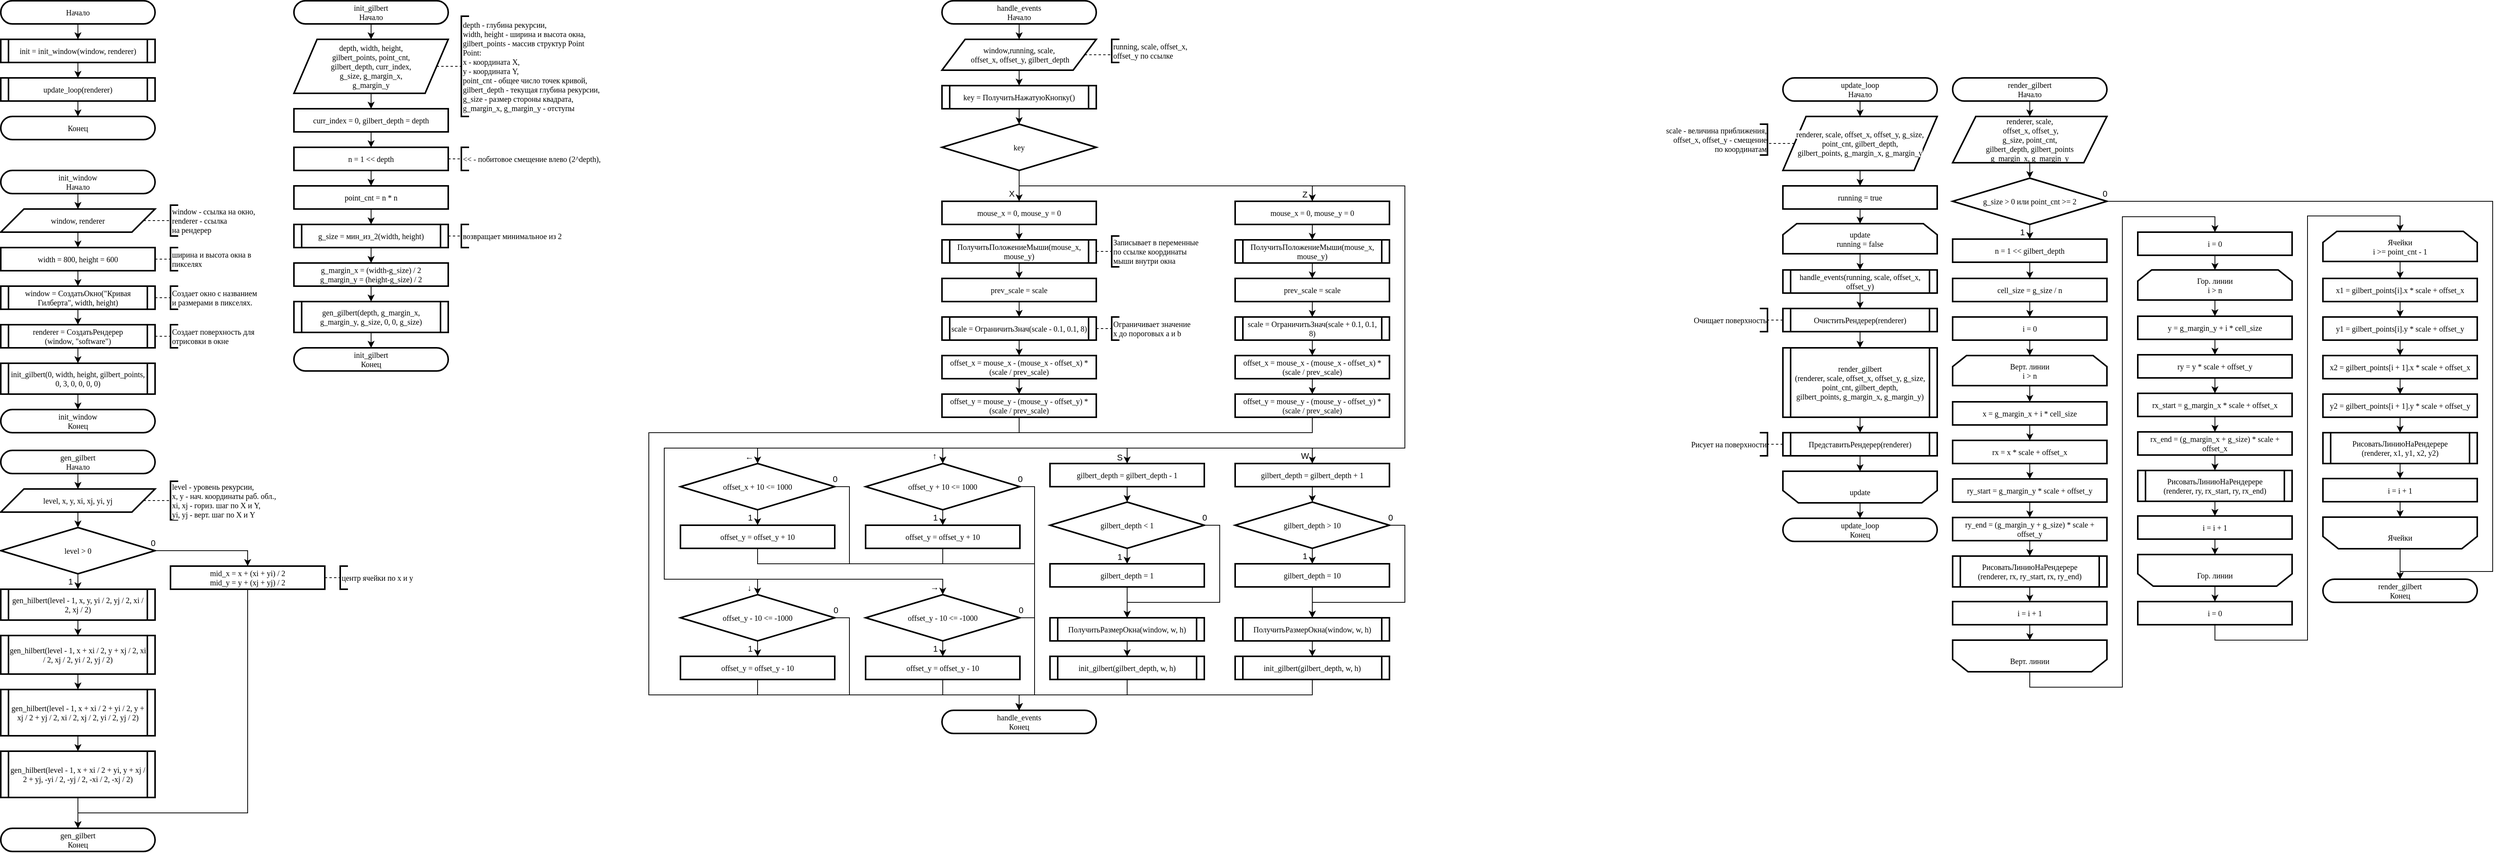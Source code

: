 <mxfile version="27.0.9">
  <diagram name="Page-1" id="htGV491cr9OcyHJzOg7T">
    <mxGraphModel dx="2019" dy="1234" grid="1" gridSize="10" guides="1" tooltips="1" connect="1" arrows="1" fold="1" page="1" pageScale="1" pageWidth="827" pageHeight="1169" math="0" shadow="0">
      <root>
        <mxCell id="0" />
        <mxCell id="1" parent="0" />
        <mxCell id="fpccN_uBniXVC4fh7BXV-6" style="edgeStyle=orthogonalEdgeStyle;rounded=0;orthogonalLoop=1;jettySize=auto;html=1;exitX=0.5;exitY=1;exitDx=0;exitDy=0;entryX=0.5;entryY=0;entryDx=0;entryDy=0;" edge="1" parent="1" source="fpccN_uBniXVC4fh7BXV-1" target="fpccN_uBniXVC4fh7BXV-3">
          <mxGeometry relative="1" as="geometry" />
        </mxCell>
        <mxCell id="fpccN_uBniXVC4fh7BXV-1" value="Начало" style="rounded=1;whiteSpace=wrap;html=1;arcSize=50;container=0;strokeWidth=2;fontFamily=JetBrainsMono Nerd Font;fontSize=10;labelBackgroundColor=#FFFFFF;" vertex="1" parent="1">
          <mxGeometry x="10" y="10" width="200" height="30" as="geometry" />
        </mxCell>
        <mxCell id="fpccN_uBniXVC4fh7BXV-2" value="Конец" style="rounded=1;whiteSpace=wrap;html=1;arcSize=50;container=0;strokeWidth=2;fontFamily=JetBrainsMono Nerd Font;fontSize=10;labelBackgroundColor=#FFFFFF;" vertex="1" parent="1">
          <mxGeometry x="10" y="160" width="200" height="30" as="geometry" />
        </mxCell>
        <mxCell id="fpccN_uBniXVC4fh7BXV-36" style="edgeStyle=orthogonalEdgeStyle;rounded=0;orthogonalLoop=1;jettySize=auto;html=1;exitX=0.5;exitY=1;exitDx=0;exitDy=0;entryX=0.5;entryY=0;entryDx=0;entryDy=0;" edge="1" parent="1" source="fpccN_uBniXVC4fh7BXV-3" target="fpccN_uBniXVC4fh7BXV-12">
          <mxGeometry relative="1" as="geometry" />
        </mxCell>
        <mxCell id="fpccN_uBniXVC4fh7BXV-3" value="init = init_window(window, renderer)" style="shape=process;whiteSpace=wrap;html=1;backgroundOutline=1;strokeWidth=2;size=0.05;fontFamily=JetBrainsMono Nerd Font;fontSize=10;labelBackgroundColor=#FFFFFF;" vertex="1" parent="1">
          <mxGeometry x="10.0" y="60" width="200" height="30" as="geometry" />
        </mxCell>
        <mxCell id="fpccN_uBniXVC4fh7BXV-8" style="edgeStyle=orthogonalEdgeStyle;rounded=0;orthogonalLoop=1;jettySize=auto;html=1;exitX=0.5;exitY=1;exitDx=0;exitDy=0;entryX=0.5;entryY=0;entryDx=0;entryDy=0;" edge="1" parent="1" source="fpccN_uBniXVC4fh7BXV-4">
          <mxGeometry relative="1" as="geometry">
            <mxPoint x="110" y="190" as="targetPoint" />
          </mxGeometry>
        </mxCell>
        <mxCell id="fpccN_uBniXVC4fh7BXV-9" value="1" style="edgeLabel;html=1;align=center;verticalAlign=middle;resizable=0;points=[];" vertex="1" connectable="0" parent="fpccN_uBniXVC4fh7BXV-8">
          <mxGeometry x="-0.243" y="1" relative="1" as="geometry">
            <mxPoint x="-11" y="2" as="offset" />
          </mxGeometry>
        </mxCell>
        <mxCell id="fpccN_uBniXVC4fh7BXV-37" style="edgeStyle=orthogonalEdgeStyle;rounded=0;orthogonalLoop=1;jettySize=auto;html=1;exitX=0.5;exitY=1;exitDx=0;exitDy=0;entryX=0.5;entryY=0;entryDx=0;entryDy=0;" edge="1" parent="1" source="fpccN_uBniXVC4fh7BXV-12" target="fpccN_uBniXVC4fh7BXV-2">
          <mxGeometry relative="1" as="geometry" />
        </mxCell>
        <mxCell id="fpccN_uBniXVC4fh7BXV-12" value="update_loop(renderer)" style="shape=process;whiteSpace=wrap;html=1;backgroundOutline=1;strokeWidth=2;size=0.05;fontFamily=JetBrainsMono Nerd Font;fontSize=10;labelBackgroundColor=#FFFFFF;" vertex="1" parent="1">
          <mxGeometry x="10.0" y="110" width="200" height="30" as="geometry" />
        </mxCell>
        <mxCell id="fpccN_uBniXVC4fh7BXV-26" style="edgeStyle=orthogonalEdgeStyle;rounded=0;orthogonalLoop=1;jettySize=auto;html=1;exitX=0.5;exitY=1;exitDx=0;exitDy=0;entryX=0.5;entryY=0;entryDx=0;entryDy=0;" edge="1" parent="1" source="fpccN_uBniXVC4fh7BXV-16" target="fpccN_uBniXVC4fh7BXV-25">
          <mxGeometry relative="1" as="geometry" />
        </mxCell>
        <mxCell id="fpccN_uBniXVC4fh7BXV-16" value="init_window&lt;br&gt;Начало" style="rounded=1;whiteSpace=wrap;html=1;arcSize=50;container=0;strokeWidth=2;fontFamily=JetBrainsMono Nerd Font;fontSize=10;labelBackgroundColor=#FFFFFF;" vertex="1" parent="1">
          <mxGeometry x="10" y="230" width="200" height="30" as="geometry" />
        </mxCell>
        <mxCell id="fpccN_uBniXVC4fh7BXV-17" value="init_window&lt;br&gt;Конец" style="rounded=1;whiteSpace=wrap;html=1;arcSize=50;container=0;strokeWidth=2;fontFamily=JetBrainsMono Nerd Font;fontSize=10;labelBackgroundColor=#FFFFFF;" vertex="1" parent="1">
          <mxGeometry x="10" y="540" width="200" height="30" as="geometry" />
        </mxCell>
        <mxCell id="fpccN_uBniXVC4fh7BXV-30" style="edgeStyle=orthogonalEdgeStyle;rounded=0;orthogonalLoop=1;jettySize=auto;html=1;exitX=0.5;exitY=1;exitDx=0;exitDy=0;entryX=0.5;entryY=0;entryDx=0;entryDy=0;" edge="1" parent="1" source="fpccN_uBniXVC4fh7BXV-18" target="fpccN_uBniXVC4fh7BXV-22">
          <mxGeometry relative="1" as="geometry" />
        </mxCell>
        <mxCell id="fpccN_uBniXVC4fh7BXV-18" value="window = СоздатьОкно(&quot;Кривая Гилберта&quot;, width, height)" style="shape=process;whiteSpace=wrap;html=1;backgroundOutline=1;strokeWidth=2;size=0.05;fontFamily=JetBrainsMono Nerd Font;fontSize=10;labelBackgroundColor=#FFFFFF;" vertex="1" parent="1">
          <mxGeometry x="10.0" y="380" width="200" height="30" as="geometry" />
        </mxCell>
        <mxCell id="fpccN_uBniXVC4fh7BXV-20" value="Создает окно с названием &lt;br&gt;и размерами в пикселях." style="strokeWidth=2;html=1;shape=mxgraph.flowchart.annotation_1;align=left;pointerEvents=1;fontFamily=JetBrainsMono Nerd Font;fontSize=10;labelBackgroundColor=#FFFFFF;" vertex="1" parent="1">
          <mxGeometry x="230.0" y="380" width="10" height="30" as="geometry" />
        </mxCell>
        <mxCell id="fpccN_uBniXVC4fh7BXV-21" style="edgeStyle=orthogonalEdgeStyle;rounded=0;orthogonalLoop=1;jettySize=auto;html=1;exitX=1;exitY=0.5;exitDx=0;exitDy=0;entryX=0;entryY=0.5;entryDx=0;entryDy=0;entryPerimeter=0;endArrow=none;endFill=0;dashed=1;fontFamily=JetBrainsMono Nerd Font;labelBackgroundColor=#FFFFFF;" edge="1" target="fpccN_uBniXVC4fh7BXV-20" parent="1" source="fpccN_uBniXVC4fh7BXV-18">
          <mxGeometry relative="1" as="geometry">
            <mxPoint x="230.0" y="395" as="sourcePoint" />
          </mxGeometry>
        </mxCell>
        <mxCell id="fpccN_uBniXVC4fh7BXV-38" style="edgeStyle=orthogonalEdgeStyle;rounded=0;orthogonalLoop=1;jettySize=auto;html=1;exitX=0.5;exitY=1;exitDx=0;exitDy=0;entryX=0.5;entryY=0;entryDx=0;entryDy=0;" edge="1" parent="1" source="fpccN_uBniXVC4fh7BXV-22" target="fpccN_uBniXVC4fh7BXV-31">
          <mxGeometry relative="1" as="geometry" />
        </mxCell>
        <mxCell id="fpccN_uBniXVC4fh7BXV-22" value="renderer = СоздатьРендерер&lt;br&gt;(window, &quot;software&quot;)" style="shape=process;whiteSpace=wrap;html=1;backgroundOutline=1;strokeWidth=2;size=0.05;fontFamily=JetBrainsMono Nerd Font;fontSize=10;labelBackgroundColor=#FFFFFF;" vertex="1" parent="1">
          <mxGeometry x="10.0" y="430" width="200" height="30" as="geometry" />
        </mxCell>
        <mxCell id="fpccN_uBniXVC4fh7BXV-23" value="Создает поверхность для&lt;br&gt;отрисовки в окне" style="strokeWidth=2;html=1;shape=mxgraph.flowchart.annotation_1;align=left;pointerEvents=1;fontFamily=JetBrainsMono Nerd Font;fontSize=10;labelBackgroundColor=#FFFFFF;" vertex="1" parent="1">
          <mxGeometry x="230.0" y="430" width="10" height="30" as="geometry" />
        </mxCell>
        <mxCell id="fpccN_uBniXVC4fh7BXV-24" style="edgeStyle=orthogonalEdgeStyle;rounded=0;orthogonalLoop=1;jettySize=auto;html=1;exitX=1;exitY=0.5;exitDx=0;exitDy=0;entryX=0;entryY=0.5;entryDx=0;entryDy=0;entryPerimeter=0;endArrow=none;endFill=0;dashed=1;fontFamily=JetBrainsMono Nerd Font;labelBackgroundColor=#FFFFFF;" edge="1" target="fpccN_uBniXVC4fh7BXV-23" parent="1" source="fpccN_uBniXVC4fh7BXV-22">
          <mxGeometry relative="1" as="geometry">
            <mxPoint x="220.0" y="445" as="sourcePoint" />
          </mxGeometry>
        </mxCell>
        <mxCell id="fpccN_uBniXVC4fh7BXV-34" style="edgeStyle=orthogonalEdgeStyle;rounded=0;orthogonalLoop=1;jettySize=auto;html=1;exitX=0.5;exitY=1;exitDx=0;exitDy=0;entryX=0.5;entryY=0;entryDx=0;entryDy=0;" edge="1" parent="1" source="fpccN_uBniXVC4fh7BXV-25" target="fpccN_uBniXVC4fh7BXV-33">
          <mxGeometry relative="1" as="geometry" />
        </mxCell>
        <mxCell id="fpccN_uBniXVC4fh7BXV-25" value="window, renderer" style="shape=parallelogram;perimeter=parallelogramPerimeter;whiteSpace=wrap;html=1;fixedSize=1;size=30;container=0;strokeWidth=2;fontFamily=JetBrainsMono Nerd Font;fontSize=10;labelBackgroundColor=#FFFFFF;" vertex="1" parent="1">
          <mxGeometry x="10" y="280" width="200" height="30" as="geometry" />
        </mxCell>
        <mxCell id="fpccN_uBniXVC4fh7BXV-28" value="window - ссылка на окно,&lt;br&gt;renderer - ссылка &lt;br&gt;на рендерер" style="strokeWidth=2;html=1;shape=mxgraph.flowchart.annotation_1;align=left;pointerEvents=1;fontFamily=JetBrainsMono Nerd Font;fontSize=10;labelBackgroundColor=#FFFFFF;" vertex="1" parent="1">
          <mxGeometry x="230" y="275" width="10" height="40" as="geometry" />
        </mxCell>
        <mxCell id="fpccN_uBniXVC4fh7BXV-29" style="edgeStyle=orthogonalEdgeStyle;rounded=0;orthogonalLoop=1;jettySize=auto;html=1;exitX=1;exitY=0.5;exitDx=0;exitDy=0;entryX=0;entryY=0.5;entryDx=0;entryDy=0;entryPerimeter=0;endArrow=none;endFill=0;dashed=1;fontFamily=JetBrainsMono Nerd Font;labelBackgroundColor=#FFFFFF;" edge="1" target="fpccN_uBniXVC4fh7BXV-28" parent="1" source="fpccN_uBniXVC4fh7BXV-25">
          <mxGeometry relative="1" as="geometry">
            <mxPoint x="220.0" y="295" as="sourcePoint" />
          </mxGeometry>
        </mxCell>
        <mxCell id="fpccN_uBniXVC4fh7BXV-39" style="edgeStyle=orthogonalEdgeStyle;rounded=0;orthogonalLoop=1;jettySize=auto;html=1;exitX=0.5;exitY=1;exitDx=0;exitDy=0;entryX=0.5;entryY=0;entryDx=0;entryDy=0;" edge="1" parent="1" source="fpccN_uBniXVC4fh7BXV-31" target="fpccN_uBniXVC4fh7BXV-17">
          <mxGeometry relative="1" as="geometry" />
        </mxCell>
        <mxCell id="fpccN_uBniXVC4fh7BXV-31" value="init_gilbert(0, width, height, gilbert_points, 0, 3, 0, 0, 0, 0)" style="shape=process;whiteSpace=wrap;html=1;backgroundOutline=1;strokeWidth=2;size=0.05;fontFamily=JetBrainsMono Nerd Font;fontSize=10;labelBackgroundColor=#FFFFFF;" vertex="1" parent="1">
          <mxGeometry x="10" y="480" width="200" height="40" as="geometry" />
        </mxCell>
        <mxCell id="fpccN_uBniXVC4fh7BXV-35" style="edgeStyle=orthogonalEdgeStyle;rounded=0;orthogonalLoop=1;jettySize=auto;html=1;exitX=0.5;exitY=1;exitDx=0;exitDy=0;entryX=0.5;entryY=0;entryDx=0;entryDy=0;" edge="1" parent="1" source="fpccN_uBniXVC4fh7BXV-33" target="fpccN_uBniXVC4fh7BXV-18">
          <mxGeometry relative="1" as="geometry" />
        </mxCell>
        <mxCell id="fpccN_uBniXVC4fh7BXV-33" value="width = 800, height = 600" style="rounded=0;whiteSpace=wrap;html=1;strokeWidth=2;fontFamily=JetBrainsMono Nerd Font;fontSize=10;labelBackgroundColor=#FFFFFF;" vertex="1" parent="1">
          <mxGeometry x="10.0" y="330" width="200" height="30" as="geometry" />
        </mxCell>
        <mxCell id="fpccN_uBniXVC4fh7BXV-40" value="ширина и высота окна в&lt;br&gt;пикселях" style="strokeWidth=2;html=1;shape=mxgraph.flowchart.annotation_1;align=left;pointerEvents=1;fontFamily=JetBrainsMono Nerd Font;fontSize=10;labelBackgroundColor=#FFFFFF;" vertex="1" parent="1">
          <mxGeometry x="230.0" y="330" width="10" height="30" as="geometry" />
        </mxCell>
        <mxCell id="fpccN_uBniXVC4fh7BXV-41" style="edgeStyle=orthogonalEdgeStyle;rounded=0;orthogonalLoop=1;jettySize=auto;html=1;exitX=1;exitY=0.5;exitDx=0;exitDy=0;entryX=0;entryY=0.5;entryDx=0;entryDy=0;entryPerimeter=0;endArrow=none;endFill=0;dashed=1;fontFamily=JetBrainsMono Nerd Font;labelBackgroundColor=#FFFFFF;" edge="1" target="fpccN_uBniXVC4fh7BXV-40" parent="1" source="fpccN_uBniXVC4fh7BXV-33">
          <mxGeometry relative="1" as="geometry">
            <mxPoint x="250.0" y="345" as="sourcePoint" />
          </mxGeometry>
        </mxCell>
        <mxCell id="fpccN_uBniXVC4fh7BXV-48" style="edgeStyle=orthogonalEdgeStyle;rounded=0;orthogonalLoop=1;jettySize=auto;html=1;exitX=0.5;exitY=1;exitDx=0;exitDy=0;entryX=0.5;entryY=0;entryDx=0;entryDy=0;" edge="1" parent="1" source="fpccN_uBniXVC4fh7BXV-42" target="fpccN_uBniXVC4fh7BXV-44">
          <mxGeometry relative="1" as="geometry" />
        </mxCell>
        <mxCell id="fpccN_uBniXVC4fh7BXV-42" value="init_gilbert&lt;br&gt;Начало" style="rounded=1;whiteSpace=wrap;html=1;arcSize=50;container=0;strokeWidth=2;fontFamily=JetBrainsMono Nerd Font;fontSize=10;labelBackgroundColor=#FFFFFF;" vertex="1" parent="1">
          <mxGeometry x="390" y="10" width="200" height="30" as="geometry" />
        </mxCell>
        <mxCell id="fpccN_uBniXVC4fh7BXV-43" value="init_gilbert&lt;br&gt;Конец" style="rounded=1;whiteSpace=wrap;html=1;arcSize=50;container=0;strokeWidth=2;fontFamily=JetBrainsMono Nerd Font;fontSize=10;labelBackgroundColor=#FFFFFF;" vertex="1" parent="1">
          <mxGeometry x="390" y="460" width="200" height="30" as="geometry" />
        </mxCell>
        <mxCell id="fpccN_uBniXVC4fh7BXV-50" style="edgeStyle=orthogonalEdgeStyle;rounded=0;orthogonalLoop=1;jettySize=auto;html=1;exitX=0.5;exitY=1;exitDx=0;exitDy=0;entryX=0.5;entryY=0;entryDx=0;entryDy=0;" edge="1" parent="1" source="fpccN_uBniXVC4fh7BXV-44" target="fpccN_uBniXVC4fh7BXV-51">
          <mxGeometry relative="1" as="geometry">
            <mxPoint x="490.0" y="150.0" as="targetPoint" />
          </mxGeometry>
        </mxCell>
        <mxCell id="fpccN_uBniXVC4fh7BXV-44" value="depth, width, height,&lt;br&gt;gilbert_points, point_cnt,&lt;br&gt;gilbert_depth, curr_index,&lt;br&gt;g_size, g_margin_x, &lt;br&gt;g_margin_y" style="shape=parallelogram;perimeter=parallelogramPerimeter;whiteSpace=wrap;html=1;fixedSize=1;size=30;container=0;strokeWidth=2;fontFamily=JetBrainsMono Nerd Font;fontSize=10;labelBackgroundColor=none;" vertex="1" parent="1">
          <mxGeometry x="390" y="60" width="200" height="70" as="geometry" />
        </mxCell>
        <mxCell id="fpccN_uBniXVC4fh7BXV-45" value="depth - глубина рекурсии,&lt;br&gt;width, height - ширина и высота окна,&lt;br&gt;gilbert_points - массив структур Point&amp;nbsp;&lt;br&gt;Point:&lt;br&gt;x - координата X,&lt;br&gt;y - координата Y,&lt;br&gt;point_cnt - общее число точек кривой,&lt;br&gt;gilbert_depth - текущая глубина рекурсии,&lt;br&gt;g_size - размер стороны квадрата,&lt;br&gt;g_margin_x, g_margin_y - отступы" style="strokeWidth=2;html=1;shape=mxgraph.flowchart.annotation_1;align=left;pointerEvents=1;fontFamily=JetBrainsMono Nerd Font;fontSize=10;labelBackgroundColor=#FFFFFF;" vertex="1" parent="1">
          <mxGeometry x="607" y="30" width="10" height="130" as="geometry" />
        </mxCell>
        <mxCell id="fpccN_uBniXVC4fh7BXV-46" style="edgeStyle=orthogonalEdgeStyle;rounded=0;orthogonalLoop=1;jettySize=auto;html=1;exitX=1;exitY=0.5;exitDx=0;exitDy=0;entryX=0;entryY=0.5;entryDx=0;entryDy=0;entryPerimeter=0;endArrow=none;endFill=0;dashed=1;fontFamily=JetBrainsMono Nerd Font;labelBackgroundColor=#FFFFFF;" edge="1" target="fpccN_uBniXVC4fh7BXV-45" parent="1" source="fpccN_uBniXVC4fh7BXV-44">
          <mxGeometry relative="1" as="geometry">
            <mxPoint x="630.0" y="80" as="sourcePoint" />
          </mxGeometry>
        </mxCell>
        <mxCell id="fpccN_uBniXVC4fh7BXV-55" style="edgeStyle=orthogonalEdgeStyle;rounded=0;orthogonalLoop=1;jettySize=auto;html=1;exitX=0.5;exitY=1;exitDx=0;exitDy=0;entryX=0.5;entryY=0;entryDx=0;entryDy=0;" edge="1" parent="1" source="fpccN_uBniXVC4fh7BXV-51" target="fpccN_uBniXVC4fh7BXV-52">
          <mxGeometry relative="1" as="geometry" />
        </mxCell>
        <mxCell id="fpccN_uBniXVC4fh7BXV-51" value="curr_index = 0, gilbert_depth = depth" style="rounded=0;whiteSpace=wrap;html=1;strokeWidth=2;fontFamily=JetBrainsMono Nerd Font;fontSize=10;labelBackgroundColor=#FFFFFF;" vertex="1" parent="1">
          <mxGeometry x="390.0" y="150" width="200" height="30" as="geometry" />
        </mxCell>
        <mxCell id="fpccN_uBniXVC4fh7BXV-57" style="edgeStyle=orthogonalEdgeStyle;rounded=0;orthogonalLoop=1;jettySize=auto;html=1;exitX=0.5;exitY=1;exitDx=0;exitDy=0;entryX=0.5;entryY=0;entryDx=0;entryDy=0;" edge="1" parent="1" source="fpccN_uBniXVC4fh7BXV-52" target="fpccN_uBniXVC4fh7BXV-56">
          <mxGeometry relative="1" as="geometry" />
        </mxCell>
        <mxCell id="fpccN_uBniXVC4fh7BXV-52" value="n = 1 &amp;lt;&amp;lt; depth" style="rounded=0;whiteSpace=wrap;html=1;strokeWidth=2;fontFamily=JetBrainsMono Nerd Font;fontSize=10;labelBackgroundColor=#FFFFFF;" vertex="1" parent="1">
          <mxGeometry x="390.0" y="200" width="200" height="30" as="geometry" />
        </mxCell>
        <mxCell id="fpccN_uBniXVC4fh7BXV-53" value="&amp;lt;&amp;lt; - побитовое смещение влево (2^depth)," style="strokeWidth=2;html=1;shape=mxgraph.flowchart.annotation_1;align=left;pointerEvents=1;fontFamily=JetBrainsMono Nerd Font;fontSize=10;labelBackgroundColor=#FFFFFF;" vertex="1" parent="1">
          <mxGeometry x="607.0" y="200" width="10" height="30" as="geometry" />
        </mxCell>
        <mxCell id="fpccN_uBniXVC4fh7BXV-54" style="edgeStyle=orthogonalEdgeStyle;rounded=0;orthogonalLoop=1;jettySize=auto;html=1;exitX=1;exitY=0.5;exitDx=0;exitDy=0;entryX=0;entryY=0.5;entryDx=0;entryDy=0;entryPerimeter=0;endArrow=none;endFill=0;dashed=1;fontFamily=JetBrainsMono Nerd Font;labelBackgroundColor=#FFFFFF;" edge="1" target="fpccN_uBniXVC4fh7BXV-53" parent="1" source="fpccN_uBniXVC4fh7BXV-52">
          <mxGeometry relative="1" as="geometry">
            <mxPoint x="617.0" y="215" as="sourcePoint" />
          </mxGeometry>
        </mxCell>
        <mxCell id="fpccN_uBniXVC4fh7BXV-60" style="edgeStyle=orthogonalEdgeStyle;rounded=0;orthogonalLoop=1;jettySize=auto;html=1;exitX=0.5;exitY=1;exitDx=0;exitDy=0;entryX=0.5;entryY=0;entryDx=0;entryDy=0;" edge="1" parent="1" source="fpccN_uBniXVC4fh7BXV-56" target="fpccN_uBniXVC4fh7BXV-59">
          <mxGeometry relative="1" as="geometry" />
        </mxCell>
        <mxCell id="fpccN_uBniXVC4fh7BXV-56" value="point_cnt = n * n" style="rounded=0;whiteSpace=wrap;html=1;strokeWidth=2;fontFamily=JetBrainsMono Nerd Font;fontSize=10;labelBackgroundColor=#FFFFFF;" vertex="1" parent="1">
          <mxGeometry x="390.0" y="250" width="200" height="30" as="geometry" />
        </mxCell>
        <mxCell id="fpccN_uBniXVC4fh7BXV-64" style="edgeStyle=orthogonalEdgeStyle;rounded=0;orthogonalLoop=1;jettySize=auto;html=1;exitX=0.5;exitY=1;exitDx=0;exitDy=0;entryX=0.5;entryY=0;entryDx=0;entryDy=0;" edge="1" parent="1" source="fpccN_uBniXVC4fh7BXV-59" target="fpccN_uBniXVC4fh7BXV-63">
          <mxGeometry relative="1" as="geometry" />
        </mxCell>
        <mxCell id="fpccN_uBniXVC4fh7BXV-59" value="g_size = мин_из_2(width, height)" style="shape=process;whiteSpace=wrap;html=1;backgroundOutline=1;strokeWidth=2;size=0.05;fontFamily=JetBrainsMono Nerd Font;fontSize=10;labelBackgroundColor=#FFFFFF;" vertex="1" parent="1">
          <mxGeometry x="390.0" y="300" width="200" height="30" as="geometry" />
        </mxCell>
        <mxCell id="fpccN_uBniXVC4fh7BXV-61" value="возвращает минимальное из 2" style="strokeWidth=2;html=1;shape=mxgraph.flowchart.annotation_1;align=left;pointerEvents=1;fontFamily=JetBrainsMono Nerd Font;fontSize=10;labelBackgroundColor=#FFFFFF;" vertex="1" parent="1">
          <mxGeometry x="607.0" y="300" width="10" height="30" as="geometry" />
        </mxCell>
        <mxCell id="fpccN_uBniXVC4fh7BXV-62" style="edgeStyle=orthogonalEdgeStyle;rounded=0;orthogonalLoop=1;jettySize=auto;html=1;exitX=1;exitY=0.5;exitDx=0;exitDy=0;entryX=0;entryY=0.5;entryDx=0;entryDy=0;entryPerimeter=0;endArrow=none;endFill=0;dashed=1;fontFamily=JetBrainsMono Nerd Font;labelBackgroundColor=#FFFFFF;" edge="1" target="fpccN_uBniXVC4fh7BXV-61" parent="1" source="fpccN_uBniXVC4fh7BXV-59">
          <mxGeometry relative="1" as="geometry">
            <mxPoint x="607.0" y="315" as="sourcePoint" />
          </mxGeometry>
        </mxCell>
        <mxCell id="fpccN_uBniXVC4fh7BXV-66" style="edgeStyle=orthogonalEdgeStyle;rounded=0;orthogonalLoop=1;jettySize=auto;html=1;exitX=0.5;exitY=1;exitDx=0;exitDy=0;entryX=0.5;entryY=0;entryDx=0;entryDy=0;" edge="1" parent="1" source="fpccN_uBniXVC4fh7BXV-63" target="fpccN_uBniXVC4fh7BXV-65">
          <mxGeometry relative="1" as="geometry" />
        </mxCell>
        <mxCell id="fpccN_uBniXVC4fh7BXV-63" value="g_margin_x = (width-g_size) / 2&lt;br&gt;g_margin_y = (height-g_size) / 2" style="rounded=0;whiteSpace=wrap;html=1;strokeWidth=2;fontFamily=JetBrainsMono Nerd Font;fontSize=10;labelBackgroundColor=#FFFFFF;" vertex="1" parent="1">
          <mxGeometry x="390" y="350" width="200" height="30" as="geometry" />
        </mxCell>
        <mxCell id="fpccN_uBniXVC4fh7BXV-67" style="edgeStyle=orthogonalEdgeStyle;rounded=0;orthogonalLoop=1;jettySize=auto;html=1;exitX=0.5;exitY=1;exitDx=0;exitDy=0;entryX=0.5;entryY=0;entryDx=0;entryDy=0;" edge="1" parent="1" source="fpccN_uBniXVC4fh7BXV-65" target="fpccN_uBniXVC4fh7BXV-43">
          <mxGeometry relative="1" as="geometry" />
        </mxCell>
        <mxCell id="fpccN_uBniXVC4fh7BXV-65" value="gen_gilbert(depth, g_margin_x, g_margin_y, g_size, 0, 0, g_size)" style="shape=process;whiteSpace=wrap;html=1;backgroundOutline=1;strokeWidth=2;size=0.05;fontFamily=JetBrainsMono Nerd Font;fontSize=10;labelBackgroundColor=#FFFFFF;" vertex="1" parent="1">
          <mxGeometry x="390" y="400" width="200" height="40" as="geometry" />
        </mxCell>
        <mxCell id="fpccN_uBniXVC4fh7BXV-71" style="edgeStyle=orthogonalEdgeStyle;rounded=0;orthogonalLoop=1;jettySize=auto;html=1;exitX=0.5;exitY=1;exitDx=0;exitDy=0;entryX=0.5;entryY=0;entryDx=0;entryDy=0;" edge="1" parent="1" source="fpccN_uBniXVC4fh7BXV-68" target="fpccN_uBniXVC4fh7BXV-70">
          <mxGeometry relative="1" as="geometry" />
        </mxCell>
        <mxCell id="fpccN_uBniXVC4fh7BXV-68" value="gen_gilbert&lt;br&gt;Начало" style="rounded=1;whiteSpace=wrap;html=1;arcSize=50;container=0;strokeWidth=2;fontFamily=JetBrainsMono Nerd Font;fontSize=10;labelBackgroundColor=#FFFFFF;" vertex="1" parent="1">
          <mxGeometry x="10" y="593" width="200" height="30" as="geometry" />
        </mxCell>
        <mxCell id="fpccN_uBniXVC4fh7BXV-69" value="gen_gilbert&lt;br&gt;Конец" style="rounded=1;whiteSpace=wrap;html=1;arcSize=50;container=0;strokeWidth=2;fontFamily=JetBrainsMono Nerd Font;fontSize=10;labelBackgroundColor=#FFFFFF;" vertex="1" parent="1">
          <mxGeometry x="10" y="1083" width="200" height="30" as="geometry" />
        </mxCell>
        <mxCell id="fpccN_uBniXVC4fh7BXV-75" style="edgeStyle=orthogonalEdgeStyle;rounded=0;orthogonalLoop=1;jettySize=auto;html=1;exitX=0.5;exitY=1;exitDx=0;exitDy=0;entryX=0.5;entryY=0;entryDx=0;entryDy=0;" edge="1" parent="1" source="fpccN_uBniXVC4fh7BXV-70" target="fpccN_uBniXVC4fh7BXV-74">
          <mxGeometry relative="1" as="geometry" />
        </mxCell>
        <mxCell id="fpccN_uBniXVC4fh7BXV-70" value="level, x, y, xi, xj, yi, yj" style="shape=parallelogram;perimeter=parallelogramPerimeter;whiteSpace=wrap;html=1;fixedSize=1;size=30;container=0;strokeWidth=2;fontFamily=JetBrainsMono Nerd Font;fontSize=10;labelBackgroundColor=#FFFFFF;" vertex="1" parent="1">
          <mxGeometry x="10" y="643" width="200" height="30" as="geometry" />
        </mxCell>
        <mxCell id="fpccN_uBniXVC4fh7BXV-72" value="level - уровень рекурсии,&lt;br&gt;x, y - нач. координаты раб. обл.,&lt;br&gt;xi, xj - гориз. шаг по X и Y,&lt;br&gt;yi, yj - верт. шаг по X и Y" style="strokeWidth=2;html=1;shape=mxgraph.flowchart.annotation_1;align=left;pointerEvents=1;fontFamily=JetBrainsMono Nerd Font;fontSize=10;labelBackgroundColor=#FFFFFF;" vertex="1" parent="1">
          <mxGeometry x="230" y="633" width="10" height="50" as="geometry" />
        </mxCell>
        <mxCell id="fpccN_uBniXVC4fh7BXV-73" style="edgeStyle=orthogonalEdgeStyle;rounded=0;orthogonalLoop=1;jettySize=auto;html=1;exitX=1;exitY=0.5;exitDx=0;exitDy=0;entryX=0;entryY=0.5;entryDx=0;entryDy=0;entryPerimeter=0;endArrow=none;endFill=0;dashed=1;fontFamily=JetBrainsMono Nerd Font;labelBackgroundColor=#FFFFFF;" edge="1" target="fpccN_uBniXVC4fh7BXV-72" parent="1" source="fpccN_uBniXVC4fh7BXV-70">
          <mxGeometry relative="1" as="geometry">
            <mxPoint x="240" y="663" as="sourcePoint" />
          </mxGeometry>
        </mxCell>
        <mxCell id="fpccN_uBniXVC4fh7BXV-91" style="edgeStyle=orthogonalEdgeStyle;rounded=0;orthogonalLoop=1;jettySize=auto;html=1;exitX=1;exitY=0.5;exitDx=0;exitDy=0;entryX=0.5;entryY=0;entryDx=0;entryDy=0;" edge="1" parent="1" source="fpccN_uBniXVC4fh7BXV-74" target="fpccN_uBniXVC4fh7BXV-76">
          <mxGeometry relative="1" as="geometry" />
        </mxCell>
        <mxCell id="fpccN_uBniXVC4fh7BXV-92" value="0" style="edgeLabel;html=1;align=center;verticalAlign=middle;resizable=0;points=[];" vertex="1" connectable="0" parent="fpccN_uBniXVC4fh7BXV-91">
          <mxGeometry x="-0.568" y="-1" relative="1" as="geometry">
            <mxPoint x="-33" y="-11" as="offset" />
          </mxGeometry>
        </mxCell>
        <mxCell id="fpccN_uBniXVC4fh7BXV-93" style="edgeStyle=orthogonalEdgeStyle;rounded=0;orthogonalLoop=1;jettySize=auto;html=1;exitX=0.5;exitY=1;exitDx=0;exitDy=0;entryX=0.5;entryY=0;entryDx=0;entryDy=0;" edge="1" parent="1" source="fpccN_uBniXVC4fh7BXV-74" target="fpccN_uBniXVC4fh7BXV-83">
          <mxGeometry relative="1" as="geometry" />
        </mxCell>
        <mxCell id="fpccN_uBniXVC4fh7BXV-94" value="1" style="edgeLabel;html=1;align=center;verticalAlign=middle;resizable=0;points=[];" vertex="1" connectable="0" parent="fpccN_uBniXVC4fh7BXV-93">
          <mxGeometry x="-0.486" y="-2" relative="1" as="geometry">
            <mxPoint x="-8" y="5" as="offset" />
          </mxGeometry>
        </mxCell>
        <mxCell id="fpccN_uBniXVC4fh7BXV-74" value="level &amp;gt; 0" style="rhombus;whiteSpace=wrap;html=1;strokeWidth=2;fontFamily=JetBrainsMono Nerd Font;fontSize=10;labelBackgroundColor=#FFFFFF;" vertex="1" parent="1">
          <mxGeometry x="10" y="693.0" width="200" height="60" as="geometry" />
        </mxCell>
        <mxCell id="fpccN_uBniXVC4fh7BXV-96" style="edgeStyle=orthogonalEdgeStyle;rounded=0;orthogonalLoop=1;jettySize=auto;html=1;exitX=0.5;exitY=1;exitDx=0;exitDy=0;entryX=0.5;entryY=0;entryDx=0;entryDy=0;" edge="1" parent="1" source="fpccN_uBniXVC4fh7BXV-76" target="fpccN_uBniXVC4fh7BXV-69">
          <mxGeometry relative="1" as="geometry">
            <Array as="points">
              <mxPoint x="330" y="1063" />
              <mxPoint x="110" y="1063" />
            </Array>
          </mxGeometry>
        </mxCell>
        <mxCell id="fpccN_uBniXVC4fh7BXV-76" value="&lt;div&gt;mid_x = x + (xi + yi) / 2&lt;br&gt;&lt;span style=&quot;background-color: light-dark(rgb(255, 255, 255), rgb(18, 18, 18)); color: light-dark(rgb(0, 0, 0), rgb(255, 255, 255));&quot;&gt;mid_y = y + (xj + yj) / 2&lt;/span&gt;&lt;/div&gt;" style="rounded=0;whiteSpace=wrap;html=1;strokeWidth=2;fontFamily=JetBrainsMono Nerd Font;fontSize=10;labelBackgroundColor=#FFFFFF;" vertex="1" parent="1">
          <mxGeometry x="230" y="743" width="200" height="30" as="geometry" />
        </mxCell>
        <mxCell id="fpccN_uBniXVC4fh7BXV-78" value="центр ячейки по x и y" style="strokeWidth=2;html=1;shape=mxgraph.flowchart.annotation_1;align=left;pointerEvents=1;fontFamily=JetBrainsMono Nerd Font;fontSize=10;labelBackgroundColor=#FFFFFF;" vertex="1" parent="1">
          <mxGeometry x="450" y="743" width="10" height="30" as="geometry" />
        </mxCell>
        <mxCell id="fpccN_uBniXVC4fh7BXV-79" style="edgeStyle=orthogonalEdgeStyle;rounded=0;orthogonalLoop=1;jettySize=auto;html=1;exitX=1;exitY=0.5;exitDx=0;exitDy=0;entryX=0;entryY=0.5;entryDx=0;entryDy=0;entryPerimeter=0;endArrow=none;endFill=0;dashed=1;fontFamily=JetBrainsMono Nerd Font;labelBackgroundColor=#FFFFFF;" edge="1" target="fpccN_uBniXVC4fh7BXV-78" parent="1" source="fpccN_uBniXVC4fh7BXV-76">
          <mxGeometry relative="1" as="geometry">
            <mxPoint x="240" y="778" as="sourcePoint" />
          </mxGeometry>
        </mxCell>
        <mxCell id="fpccN_uBniXVC4fh7BXV-87" style="edgeStyle=orthogonalEdgeStyle;rounded=0;orthogonalLoop=1;jettySize=auto;html=1;exitX=0.5;exitY=1;exitDx=0;exitDy=0;entryX=0.5;entryY=0;entryDx=0;entryDy=0;" edge="1" parent="1" source="fpccN_uBniXVC4fh7BXV-83" target="fpccN_uBniXVC4fh7BXV-84">
          <mxGeometry relative="1" as="geometry" />
        </mxCell>
        <mxCell id="fpccN_uBniXVC4fh7BXV-83" value="&lt;div&gt;gen_hilbert(level - 1, x, y, yi / 2, yj / 2, xi / 2, xj / 2)&lt;/div&gt;" style="shape=process;whiteSpace=wrap;html=1;backgroundOutline=1;strokeWidth=2;size=0.05;fontFamily=JetBrainsMono Nerd Font;fontSize=10;labelBackgroundColor=#FFFFFF;" vertex="1" parent="1">
          <mxGeometry x="10" y="773" width="200" height="40" as="geometry" />
        </mxCell>
        <mxCell id="fpccN_uBniXVC4fh7BXV-88" style="edgeStyle=orthogonalEdgeStyle;rounded=0;orthogonalLoop=1;jettySize=auto;html=1;exitX=0.5;exitY=1;exitDx=0;exitDy=0;entryX=0.5;entryY=0;entryDx=0;entryDy=0;" edge="1" parent="1" source="fpccN_uBniXVC4fh7BXV-84" target="fpccN_uBniXVC4fh7BXV-85">
          <mxGeometry relative="1" as="geometry" />
        </mxCell>
        <mxCell id="fpccN_uBniXVC4fh7BXV-84" value="&lt;div&gt;gen_hilbert(level - 1, x + xi / 2, y + xj / 2, xi / 2, xj / 2, yi / 2, yj / 2)&lt;/div&gt;" style="shape=process;whiteSpace=wrap;html=1;backgroundOutline=1;strokeWidth=2;size=0.05;fontFamily=JetBrainsMono Nerd Font;fontSize=10;labelBackgroundColor=#FFFFFF;" vertex="1" parent="1">
          <mxGeometry x="10" y="833" width="200" height="50" as="geometry" />
        </mxCell>
        <mxCell id="fpccN_uBniXVC4fh7BXV-89" style="edgeStyle=orthogonalEdgeStyle;rounded=0;orthogonalLoop=1;jettySize=auto;html=1;exitX=0.5;exitY=1;exitDx=0;exitDy=0;entryX=0.5;entryY=0;entryDx=0;entryDy=0;" edge="1" parent="1" source="fpccN_uBniXVC4fh7BXV-85" target="fpccN_uBniXVC4fh7BXV-86">
          <mxGeometry relative="1" as="geometry" />
        </mxCell>
        <mxCell id="fpccN_uBniXVC4fh7BXV-85" value="&lt;div&gt;gen_hilbert(level - 1, x + xi / 2 + yi / 2, y + xj / 2 + yj / 2, xi / 2, xj / 2, yi / 2, yj / 2)&lt;/div&gt;" style="shape=process;whiteSpace=wrap;html=1;backgroundOutline=1;strokeWidth=2;size=0.05;fontFamily=JetBrainsMono Nerd Font;fontSize=10;labelBackgroundColor=#FFFFFF;" vertex="1" parent="1">
          <mxGeometry x="10" y="903" width="200" height="60" as="geometry" />
        </mxCell>
        <mxCell id="fpccN_uBniXVC4fh7BXV-95" style="edgeStyle=orthogonalEdgeStyle;rounded=0;orthogonalLoop=1;jettySize=auto;html=1;exitX=0.5;exitY=1;exitDx=0;exitDy=0;entryX=0.5;entryY=0;entryDx=0;entryDy=0;" edge="1" parent="1" source="fpccN_uBniXVC4fh7BXV-86" target="fpccN_uBniXVC4fh7BXV-69">
          <mxGeometry relative="1" as="geometry" />
        </mxCell>
        <mxCell id="fpccN_uBniXVC4fh7BXV-86" value="&lt;div&gt;gen_hilbert(level - 1, x + xi / 2 + yi, y + xj / 2 + yj, -yi / 2, -yj / 2, -xi / 2, -xj / 2)&lt;/div&gt;" style="shape=process;whiteSpace=wrap;html=1;backgroundOutline=1;strokeWidth=2;size=0.05;fontFamily=JetBrainsMono Nerd Font;fontSize=10;labelBackgroundColor=#FFFFFF;" vertex="1" parent="1">
          <mxGeometry x="10" y="983" width="200" height="60" as="geometry" />
        </mxCell>
        <mxCell id="fpccN_uBniXVC4fh7BXV-127" style="edgeStyle=orthogonalEdgeStyle;rounded=0;orthogonalLoop=1;jettySize=auto;html=1;exitX=0.5;exitY=1;exitDx=0;exitDy=0;entryX=0.5;entryY=0;entryDx=0;entryDy=0;" edge="1" parent="1" source="fpccN_uBniXVC4fh7BXV-124" target="fpccN_uBniXVC4fh7BXV-126">
          <mxGeometry relative="1" as="geometry" />
        </mxCell>
        <mxCell id="fpccN_uBniXVC4fh7BXV-124" value="handle_events&lt;br&gt;Начало" style="rounded=1;whiteSpace=wrap;html=1;arcSize=50;container=0;strokeWidth=2;fontFamily=JetBrainsMono Nerd Font;fontSize=10;labelBackgroundColor=#FFFFFF;" vertex="1" parent="1">
          <mxGeometry x="1230" y="10" width="200" height="30" as="geometry" />
        </mxCell>
        <mxCell id="fpccN_uBniXVC4fh7BXV-125" value="handle_events&lt;br&gt;Конец" style="rounded=1;whiteSpace=wrap;html=1;arcSize=50;container=0;strokeWidth=2;fontFamily=JetBrainsMono Nerd Font;fontSize=10;labelBackgroundColor=#FFFFFF;" vertex="1" parent="1">
          <mxGeometry x="1230" y="930" width="200" height="30" as="geometry" />
        </mxCell>
        <mxCell id="fpccN_uBniXVC4fh7BXV-132" style="edgeStyle=orthogonalEdgeStyle;rounded=0;orthogonalLoop=1;jettySize=auto;html=1;exitX=0.5;exitY=1;exitDx=0;exitDy=0;entryX=0.5;entryY=0;entryDx=0;entryDy=0;" edge="1" parent="1" source="fpccN_uBniXVC4fh7BXV-126" target="fpccN_uBniXVC4fh7BXV-131">
          <mxGeometry relative="1" as="geometry" />
        </mxCell>
        <mxCell id="fpccN_uBniXVC4fh7BXV-126" value="window,running, scale,&lt;br&gt;&amp;nbsp;offset_x, offset_y, gilbert_depth" style="shape=parallelogram;perimeter=parallelogramPerimeter;whiteSpace=wrap;html=1;fixedSize=1;size=30;container=0;strokeWidth=2;fontFamily=JetBrainsMono Nerd Font;fontSize=10;labelBackgroundColor=none;" vertex="1" parent="1">
          <mxGeometry x="1230" y="60" width="200" height="40" as="geometry" />
        </mxCell>
        <mxCell id="fpccN_uBniXVC4fh7BXV-128" value="running, scale, offset_x, &lt;br&gt;offset_y по ссылке" style="strokeWidth=2;html=1;shape=mxgraph.flowchart.annotation_1;align=left;pointerEvents=1;fontFamily=JetBrainsMono Nerd Font;fontSize=10;labelBackgroundColor=#FFFFFF;" vertex="1" parent="1">
          <mxGeometry x="1450" y="60" width="10" height="30" as="geometry" />
        </mxCell>
        <mxCell id="fpccN_uBniXVC4fh7BXV-129" style="edgeStyle=orthogonalEdgeStyle;rounded=0;orthogonalLoop=1;jettySize=auto;html=1;exitX=1;exitY=0.5;exitDx=0;exitDy=0;entryX=0;entryY=0.5;entryDx=0;entryDy=0;entryPerimeter=0;endArrow=none;endFill=0;dashed=1;fontFamily=JetBrainsMono Nerd Font;labelBackgroundColor=#FFFFFF;" edge="1" target="fpccN_uBniXVC4fh7BXV-128" parent="1" source="fpccN_uBniXVC4fh7BXV-126">
          <mxGeometry relative="1" as="geometry">
            <mxPoint x="1440" y="75" as="sourcePoint" />
          </mxGeometry>
        </mxCell>
        <mxCell id="fpccN_uBniXVC4fh7BXV-145" style="edgeStyle=orthogonalEdgeStyle;rounded=0;orthogonalLoop=1;jettySize=auto;html=1;exitX=0.5;exitY=1;exitDx=0;exitDy=0;entryX=0.5;entryY=0;entryDx=0;entryDy=0;" edge="1" parent="1" source="fpccN_uBniXVC4fh7BXV-130" target="fpccN_uBniXVC4fh7BXV-136">
          <mxGeometry relative="1" as="geometry" />
        </mxCell>
        <mxCell id="fpccN_uBniXVC4fh7BXV-163" value="X" style="edgeLabel;html=1;align=center;verticalAlign=middle;resizable=0;points=[];" vertex="1" connectable="0" parent="fpccN_uBniXVC4fh7BXV-145">
          <mxGeometry x="0.275" y="-1" relative="1" as="geometry">
            <mxPoint x="-9" y="4" as="offset" />
          </mxGeometry>
        </mxCell>
        <mxCell id="fpccN_uBniXVC4fh7BXV-162" style="edgeStyle=orthogonalEdgeStyle;rounded=0;orthogonalLoop=1;jettySize=auto;html=1;exitX=0.5;exitY=1;exitDx=0;exitDy=0;entryX=0.5;entryY=0;entryDx=0;entryDy=0;" edge="1" parent="1" source="fpccN_uBniXVC4fh7BXV-130" target="fpccN_uBniXVC4fh7BXV-156">
          <mxGeometry relative="1" as="geometry" />
        </mxCell>
        <mxCell id="fpccN_uBniXVC4fh7BXV-164" value="Z" style="edgeLabel;html=1;align=center;verticalAlign=middle;resizable=0;points=[];" vertex="1" connectable="0" parent="fpccN_uBniXVC4fh7BXV-162">
          <mxGeometry x="0.931" y="2" relative="1" as="geometry">
            <mxPoint x="-12" y="5" as="offset" />
          </mxGeometry>
        </mxCell>
        <mxCell id="fpccN_uBniXVC4fh7BXV-193" style="edgeStyle=orthogonalEdgeStyle;rounded=0;orthogonalLoop=1;jettySize=auto;html=1;exitX=0.5;exitY=1;exitDx=0;exitDy=0;entryX=0.5;entryY=0;entryDx=0;entryDy=0;" edge="1" parent="1" source="fpccN_uBniXVC4fh7BXV-130" target="fpccN_uBniXVC4fh7BXV-165">
          <mxGeometry relative="1" as="geometry">
            <Array as="points">
              <mxPoint x="1330" y="250" />
              <mxPoint x="1830" y="250" />
              <mxPoint x="1830" y="590" />
              <mxPoint x="1710" y="590" />
            </Array>
          </mxGeometry>
        </mxCell>
        <mxCell id="fpccN_uBniXVC4fh7BXV-195" value="W" style="edgeLabel;html=1;align=center;verticalAlign=middle;resizable=0;points=[];" vertex="1" connectable="0" parent="fpccN_uBniXVC4fh7BXV-193">
          <mxGeometry x="0.973" relative="1" as="geometry">
            <mxPoint x="-10" y="3" as="offset" />
          </mxGeometry>
        </mxCell>
        <mxCell id="fpccN_uBniXVC4fh7BXV-196" style="edgeStyle=orthogonalEdgeStyle;rounded=0;orthogonalLoop=1;jettySize=auto;html=1;exitX=0.5;exitY=1;exitDx=0;exitDy=0;entryX=0.5;entryY=0;entryDx=0;entryDy=0;" edge="1" parent="1" source="fpccN_uBniXVC4fh7BXV-130" target="fpccN_uBniXVC4fh7BXV-166">
          <mxGeometry relative="1" as="geometry">
            <Array as="points">
              <mxPoint x="1330" y="250" />
              <mxPoint x="1830" y="250" />
              <mxPoint x="1830" y="590" />
              <mxPoint x="1470" y="590" />
            </Array>
          </mxGeometry>
        </mxCell>
        <mxCell id="fpccN_uBniXVC4fh7BXV-197" value="S" style="edgeLabel;html=1;align=center;verticalAlign=middle;resizable=0;points=[];" vertex="1" connectable="0" parent="fpccN_uBniXVC4fh7BXV-196">
          <mxGeometry x="0.98" y="-1" relative="1" as="geometry">
            <mxPoint x="-9" y="4" as="offset" />
          </mxGeometry>
        </mxCell>
        <mxCell id="fpccN_uBniXVC4fh7BXV-219" style="edgeStyle=orthogonalEdgeStyle;rounded=0;orthogonalLoop=1;jettySize=auto;html=1;exitX=0.5;exitY=1;exitDx=0;exitDy=0;entryX=0.5;entryY=0;entryDx=0;entryDy=0;" edge="1" parent="1" source="fpccN_uBniXVC4fh7BXV-130" target="fpccN_uBniXVC4fh7BXV-198">
          <mxGeometry relative="1" as="geometry">
            <Array as="points">
              <mxPoint x="1330" y="250" />
              <mxPoint x="1830" y="250" />
              <mxPoint x="1830" y="590" />
              <mxPoint x="1231" y="590" />
            </Array>
          </mxGeometry>
        </mxCell>
        <mxCell id="fpccN_uBniXVC4fh7BXV-220" value="↑" style="edgeLabel;html=1;align=center;verticalAlign=middle;resizable=0;points=[];" vertex="1" connectable="0" parent="fpccN_uBniXVC4fh7BXV-219">
          <mxGeometry x="0.982" y="-1" relative="1" as="geometry">
            <mxPoint x="-10" y="3" as="offset" />
          </mxGeometry>
        </mxCell>
        <mxCell id="fpccN_uBniXVC4fh7BXV-232" style="edgeStyle=orthogonalEdgeStyle;rounded=0;orthogonalLoop=1;jettySize=auto;html=1;exitX=0.5;exitY=1;exitDx=0;exitDy=0;" edge="1" parent="1" source="fpccN_uBniXVC4fh7BXV-130" target="fpccN_uBniXVC4fh7BXV-213">
          <mxGeometry relative="1" as="geometry">
            <Array as="points">
              <mxPoint x="1330" y="250" />
              <mxPoint x="1830" y="250" />
              <mxPoint x="1830" y="590" />
              <mxPoint x="991" y="590" />
            </Array>
          </mxGeometry>
        </mxCell>
        <mxCell id="fpccN_uBniXVC4fh7BXV-237" value="←" style="edgeLabel;html=1;align=center;verticalAlign=middle;resizable=0;points=[];" vertex="1" connectable="0" parent="fpccN_uBniXVC4fh7BXV-232">
          <mxGeometry x="0.989" y="-1" relative="1" as="geometry">
            <mxPoint x="-10" as="offset" />
          </mxGeometry>
        </mxCell>
        <mxCell id="fpccN_uBniXVC4fh7BXV-233" style="edgeStyle=orthogonalEdgeStyle;rounded=0;orthogonalLoop=1;jettySize=auto;html=1;exitX=0.5;exitY=1;exitDx=0;exitDy=0;entryX=0.5;entryY=0;entryDx=0;entryDy=0;" edge="1" parent="1" source="fpccN_uBniXVC4fh7BXV-130" target="fpccN_uBniXVC4fh7BXV-209">
          <mxGeometry relative="1" as="geometry">
            <Array as="points">
              <mxPoint x="1330" y="250" />
              <mxPoint x="1830" y="250" />
              <mxPoint x="1830" y="590" />
              <mxPoint x="870" y="590" />
              <mxPoint x="870" y="760" />
              <mxPoint x="991" y="760" />
            </Array>
          </mxGeometry>
        </mxCell>
        <mxCell id="fpccN_uBniXVC4fh7BXV-238" value="↓" style="edgeLabel;html=1;align=center;verticalAlign=middle;resizable=0;points=[];" vertex="1" connectable="0" parent="fpccN_uBniXVC4fh7BXV-233">
          <mxGeometry x="0.989" y="-2" relative="1" as="geometry">
            <mxPoint x="-9" y="2" as="offset" />
          </mxGeometry>
        </mxCell>
        <mxCell id="fpccN_uBniXVC4fh7BXV-234" style="edgeStyle=orthogonalEdgeStyle;rounded=0;orthogonalLoop=1;jettySize=auto;html=1;exitX=0.5;exitY=1;exitDx=0;exitDy=0;entryX=0.5;entryY=0;entryDx=0;entryDy=0;" edge="1" parent="1" source="fpccN_uBniXVC4fh7BXV-130" target="fpccN_uBniXVC4fh7BXV-205">
          <mxGeometry relative="1" as="geometry">
            <Array as="points">
              <mxPoint x="1330" y="250" />
              <mxPoint x="1830" y="250" />
              <mxPoint x="1830" y="590" />
              <mxPoint x="870" y="590" />
              <mxPoint x="870" y="760" />
              <mxPoint x="1231" y="760" />
            </Array>
          </mxGeometry>
        </mxCell>
        <mxCell id="fpccN_uBniXVC4fh7BXV-239" value="→" style="edgeLabel;html=1;align=center;verticalAlign=middle;resizable=0;points=[];" vertex="1" connectable="0" parent="fpccN_uBniXVC4fh7BXV-234">
          <mxGeometry x="0.99" y="2" relative="1" as="geometry">
            <mxPoint x="-13" y="2" as="offset" />
          </mxGeometry>
        </mxCell>
        <mxCell id="fpccN_uBniXVC4fh7BXV-130" value="key" style="rhombus;whiteSpace=wrap;html=1;strokeWidth=2;fontFamily=JetBrainsMono Nerd Font;fontSize=10;labelBackgroundColor=#FFFFFF;" vertex="1" parent="1">
          <mxGeometry x="1230" y="170.0" width="200" height="60" as="geometry" />
        </mxCell>
        <mxCell id="fpccN_uBniXVC4fh7BXV-133" style="edgeStyle=orthogonalEdgeStyle;rounded=0;orthogonalLoop=1;jettySize=auto;html=1;exitX=0.5;exitY=1;exitDx=0;exitDy=0;entryX=0.5;entryY=0;entryDx=0;entryDy=0;" edge="1" parent="1" source="fpccN_uBniXVC4fh7BXV-131" target="fpccN_uBniXVC4fh7BXV-130">
          <mxGeometry relative="1" as="geometry" />
        </mxCell>
        <mxCell id="fpccN_uBniXVC4fh7BXV-131" value="key = ПолучитьНажатуюКнопку()" style="shape=process;whiteSpace=wrap;html=1;backgroundOutline=1;strokeWidth=2;size=0.05;fontFamily=JetBrainsMono Nerd Font;fontSize=10;labelBackgroundColor=#FFFFFF;" vertex="1" parent="1">
          <mxGeometry x="1230" y="120" width="200" height="30" as="geometry" />
        </mxCell>
        <mxCell id="fpccN_uBniXVC4fh7BXV-148" style="edgeStyle=orthogonalEdgeStyle;rounded=0;orthogonalLoop=1;jettySize=auto;html=1;exitX=0.5;exitY=1;exitDx=0;exitDy=0;entryX=0.5;entryY=0;entryDx=0;entryDy=0;" edge="1" parent="1" source="fpccN_uBniXVC4fh7BXV-134" target="fpccN_uBniXVC4fh7BXV-139">
          <mxGeometry relative="1" as="geometry" />
        </mxCell>
        <mxCell id="fpccN_uBniXVC4fh7BXV-134" value="prev_scale = scale" style="rounded=0;whiteSpace=wrap;html=1;strokeWidth=2;fontFamily=JetBrainsMono Nerd Font;fontSize=10;labelBackgroundColor=#FFFFFF;" vertex="1" parent="1">
          <mxGeometry x="1230" y="370" width="200" height="30" as="geometry" />
        </mxCell>
        <mxCell id="fpccN_uBniXVC4fh7BXV-147" style="edgeStyle=orthogonalEdgeStyle;rounded=0;orthogonalLoop=1;jettySize=auto;html=1;exitX=0.5;exitY=1;exitDx=0;exitDy=0;entryX=0.5;entryY=0;entryDx=0;entryDy=0;" edge="1" parent="1" source="fpccN_uBniXVC4fh7BXV-135" target="fpccN_uBniXVC4fh7BXV-134">
          <mxGeometry relative="1" as="geometry" />
        </mxCell>
        <mxCell id="fpccN_uBniXVC4fh7BXV-135" value="ПолучитьПоложениеМыши(mouse_x, mouse_y)" style="shape=process;whiteSpace=wrap;html=1;backgroundOutline=1;strokeWidth=2;size=0.05;fontFamily=JetBrainsMono Nerd Font;fontSize=10;labelBackgroundColor=#FFFFFF;" vertex="1" parent="1">
          <mxGeometry x="1230" y="320" width="200" height="30" as="geometry" />
        </mxCell>
        <mxCell id="fpccN_uBniXVC4fh7BXV-146" style="edgeStyle=orthogonalEdgeStyle;rounded=0;orthogonalLoop=1;jettySize=auto;html=1;exitX=0.5;exitY=1;exitDx=0;exitDy=0;entryX=0.5;entryY=0;entryDx=0;entryDy=0;" edge="1" parent="1" source="fpccN_uBniXVC4fh7BXV-136" target="fpccN_uBniXVC4fh7BXV-135">
          <mxGeometry relative="1" as="geometry" />
        </mxCell>
        <mxCell id="fpccN_uBniXVC4fh7BXV-136" value="mouse_x = 0, mouse_y = 0" style="rounded=0;whiteSpace=wrap;html=1;strokeWidth=2;fontFamily=JetBrainsMono Nerd Font;fontSize=10;labelBackgroundColor=#FFFFFF;" vertex="1" parent="1">
          <mxGeometry x="1230" y="270" width="200" height="30" as="geometry" />
        </mxCell>
        <mxCell id="fpccN_uBniXVC4fh7BXV-137" value="Записывает в переменные&lt;br&gt;по ссылке координаты&lt;br&gt;мыши внутри окна" style="strokeWidth=2;html=1;shape=mxgraph.flowchart.annotation_1;align=left;pointerEvents=1;fontFamily=JetBrainsMono Nerd Font;fontSize=10;labelBackgroundColor=#FFFFFF;" vertex="1" parent="1">
          <mxGeometry x="1450" y="315" width="10" height="40" as="geometry" />
        </mxCell>
        <mxCell id="fpccN_uBniXVC4fh7BXV-138" style="edgeStyle=orthogonalEdgeStyle;rounded=0;orthogonalLoop=1;jettySize=auto;html=1;exitX=1;exitY=0.5;exitDx=0;exitDy=0;entryX=0;entryY=0.5;entryDx=0;entryDy=0;entryPerimeter=0;endArrow=none;endFill=0;dashed=1;fontFamily=JetBrainsMono Nerd Font;labelBackgroundColor=#FFFFFF;" edge="1" target="fpccN_uBniXVC4fh7BXV-137" parent="1" source="fpccN_uBniXVC4fh7BXV-135">
          <mxGeometry relative="1" as="geometry">
            <mxPoint x="1460" y="335" as="sourcePoint" />
          </mxGeometry>
        </mxCell>
        <mxCell id="fpccN_uBniXVC4fh7BXV-149" style="edgeStyle=orthogonalEdgeStyle;rounded=0;orthogonalLoop=1;jettySize=auto;html=1;exitX=0.5;exitY=1;exitDx=0;exitDy=0;entryX=0.5;entryY=0;entryDx=0;entryDy=0;" edge="1" parent="1" source="fpccN_uBniXVC4fh7BXV-139" target="fpccN_uBniXVC4fh7BXV-143">
          <mxGeometry relative="1" as="geometry" />
        </mxCell>
        <mxCell id="fpccN_uBniXVC4fh7BXV-139" value="scale = ОграничитьЗнач(scale - 0.1, 0.1, 8)" style="shape=process;whiteSpace=wrap;html=1;backgroundOutline=1;strokeWidth=2;size=0.05;fontFamily=JetBrainsMono Nerd Font;fontSize=10;labelBackgroundColor=#FFFFFF;" vertex="1" parent="1">
          <mxGeometry x="1230" y="420" width="200" height="30" as="geometry" />
        </mxCell>
        <mxCell id="fpccN_uBniXVC4fh7BXV-140" value="Ограничивает значение &lt;br&gt;x до пороговых a и b" style="strokeWidth=2;html=1;shape=mxgraph.flowchart.annotation_1;align=left;pointerEvents=1;fontFamily=JetBrainsMono Nerd Font;fontSize=10;labelBackgroundColor=#FFFFFF;" vertex="1" parent="1">
          <mxGeometry x="1450" y="420" width="10" height="30" as="geometry" />
        </mxCell>
        <mxCell id="fpccN_uBniXVC4fh7BXV-141" style="edgeStyle=orthogonalEdgeStyle;rounded=0;orthogonalLoop=1;jettySize=auto;html=1;exitX=1;exitY=0.5;exitDx=0;exitDy=0;entryX=0;entryY=0.5;entryDx=0;entryDy=0;entryPerimeter=0;endArrow=none;endFill=0;dashed=1;fontFamily=JetBrainsMono Nerd Font;labelBackgroundColor=#FFFFFF;" edge="1" target="fpccN_uBniXVC4fh7BXV-140" parent="1" source="fpccN_uBniXVC4fh7BXV-139">
          <mxGeometry relative="1" as="geometry">
            <mxPoint x="1450" y="435" as="sourcePoint" />
          </mxGeometry>
        </mxCell>
        <mxCell id="fpccN_uBniXVC4fh7BXV-150" style="edgeStyle=orthogonalEdgeStyle;rounded=0;orthogonalLoop=1;jettySize=auto;html=1;exitX=0.5;exitY=1;exitDx=0;exitDy=0;entryX=0.5;entryY=0;entryDx=0;entryDy=0;" edge="1" parent="1" source="fpccN_uBniXVC4fh7BXV-143" target="fpccN_uBniXVC4fh7BXV-144">
          <mxGeometry relative="1" as="geometry" />
        </mxCell>
        <mxCell id="fpccN_uBniXVC4fh7BXV-143" value="&lt;div&gt;offset_x = mouse_x - (mouse_x - offset_x) * (scale / prev_scale)&lt;/div&gt;" style="rounded=0;whiteSpace=wrap;html=1;strokeWidth=2;fontFamily=JetBrainsMono Nerd Font;fontSize=10;labelBackgroundColor=#FFFFFF;" vertex="1" parent="1">
          <mxGeometry x="1230" y="470" width="200" height="30" as="geometry" />
        </mxCell>
        <mxCell id="fpccN_uBniXVC4fh7BXV-222" style="edgeStyle=orthogonalEdgeStyle;rounded=0;orthogonalLoop=1;jettySize=auto;html=1;exitX=0.5;exitY=1;exitDx=0;exitDy=0;entryX=0.5;entryY=0;entryDx=0;entryDy=0;" edge="1" parent="1" source="fpccN_uBniXVC4fh7BXV-144" target="fpccN_uBniXVC4fh7BXV-125">
          <mxGeometry relative="1" as="geometry">
            <mxPoint x="870" y="880" as="targetPoint" />
            <Array as="points">
              <mxPoint x="1330" y="570" />
              <mxPoint x="850" y="570" />
              <mxPoint x="850" y="910" />
              <mxPoint x="1330" y="910" />
            </Array>
          </mxGeometry>
        </mxCell>
        <mxCell id="fpccN_uBniXVC4fh7BXV-144" value="&lt;div&gt;offset_y = mouse_y - (mouse_y - offset_y) * (scale / prev_scale)&lt;/div&gt;" style="rounded=0;whiteSpace=wrap;html=1;strokeWidth=2;fontFamily=JetBrainsMono Nerd Font;fontSize=10;labelBackgroundColor=#FFFFFF;" vertex="1" parent="1">
          <mxGeometry x="1230" y="520" width="200" height="30" as="geometry" />
        </mxCell>
        <mxCell id="fpccN_uBniXVC4fh7BXV-151" style="edgeStyle=orthogonalEdgeStyle;rounded=0;orthogonalLoop=1;jettySize=auto;html=1;exitX=0.5;exitY=1;exitDx=0;exitDy=0;entryX=0.5;entryY=0;entryDx=0;entryDy=0;" edge="1" source="fpccN_uBniXVC4fh7BXV-152" target="fpccN_uBniXVC4fh7BXV-158" parent="1">
          <mxGeometry relative="1" as="geometry" />
        </mxCell>
        <mxCell id="fpccN_uBniXVC4fh7BXV-152" value="prev_scale = scale" style="rounded=0;whiteSpace=wrap;html=1;strokeWidth=2;fontFamily=JetBrainsMono Nerd Font;fontSize=10;labelBackgroundColor=#FFFFFF;" vertex="1" parent="1">
          <mxGeometry x="1610" y="370" width="200" height="30" as="geometry" />
        </mxCell>
        <mxCell id="fpccN_uBniXVC4fh7BXV-153" style="edgeStyle=orthogonalEdgeStyle;rounded=0;orthogonalLoop=1;jettySize=auto;html=1;exitX=0.5;exitY=1;exitDx=0;exitDy=0;entryX=0.5;entryY=0;entryDx=0;entryDy=0;" edge="1" source="fpccN_uBniXVC4fh7BXV-154" target="fpccN_uBniXVC4fh7BXV-152" parent="1">
          <mxGeometry relative="1" as="geometry" />
        </mxCell>
        <mxCell id="fpccN_uBniXVC4fh7BXV-154" value="ПолучитьПоложениеМыши(mouse_x, mouse_y)" style="shape=process;whiteSpace=wrap;html=1;backgroundOutline=1;strokeWidth=2;size=0.05;fontFamily=JetBrainsMono Nerd Font;fontSize=10;labelBackgroundColor=#FFFFFF;" vertex="1" parent="1">
          <mxGeometry x="1610" y="320" width="200" height="30" as="geometry" />
        </mxCell>
        <mxCell id="fpccN_uBniXVC4fh7BXV-155" style="edgeStyle=orthogonalEdgeStyle;rounded=0;orthogonalLoop=1;jettySize=auto;html=1;exitX=0.5;exitY=1;exitDx=0;exitDy=0;entryX=0.5;entryY=0;entryDx=0;entryDy=0;" edge="1" source="fpccN_uBniXVC4fh7BXV-156" target="fpccN_uBniXVC4fh7BXV-154" parent="1">
          <mxGeometry relative="1" as="geometry" />
        </mxCell>
        <mxCell id="fpccN_uBniXVC4fh7BXV-156" value="mouse_x = 0, mouse_y = 0" style="rounded=0;whiteSpace=wrap;html=1;strokeWidth=2;fontFamily=JetBrainsMono Nerd Font;fontSize=10;labelBackgroundColor=#FFFFFF;" vertex="1" parent="1">
          <mxGeometry x="1610" y="270" width="200" height="30" as="geometry" />
        </mxCell>
        <mxCell id="fpccN_uBniXVC4fh7BXV-157" style="edgeStyle=orthogonalEdgeStyle;rounded=0;orthogonalLoop=1;jettySize=auto;html=1;exitX=0.5;exitY=1;exitDx=0;exitDy=0;entryX=0.5;entryY=0;entryDx=0;entryDy=0;" edge="1" source="fpccN_uBniXVC4fh7BXV-158" target="fpccN_uBniXVC4fh7BXV-160" parent="1">
          <mxGeometry relative="1" as="geometry" />
        </mxCell>
        <mxCell id="fpccN_uBniXVC4fh7BXV-158" value="scale = ОграничитьЗнач(scale + 0.1, 0.1, 8)" style="shape=process;whiteSpace=wrap;html=1;backgroundOutline=1;strokeWidth=2;size=0.05;fontFamily=JetBrainsMono Nerd Font;fontSize=10;labelBackgroundColor=#FFFFFF;" vertex="1" parent="1">
          <mxGeometry x="1610" y="420" width="200" height="30" as="geometry" />
        </mxCell>
        <mxCell id="fpccN_uBniXVC4fh7BXV-159" style="edgeStyle=orthogonalEdgeStyle;rounded=0;orthogonalLoop=1;jettySize=auto;html=1;exitX=0.5;exitY=1;exitDx=0;exitDy=0;entryX=0.5;entryY=0;entryDx=0;entryDy=0;" edge="1" source="fpccN_uBniXVC4fh7BXV-160" target="fpccN_uBniXVC4fh7BXV-161" parent="1">
          <mxGeometry relative="1" as="geometry" />
        </mxCell>
        <mxCell id="fpccN_uBniXVC4fh7BXV-160" value="&lt;div&gt;offset_x = mouse_x - (mouse_x - offset_x) * (scale / prev_scale)&lt;/div&gt;" style="rounded=0;whiteSpace=wrap;html=1;strokeWidth=2;fontFamily=JetBrainsMono Nerd Font;fontSize=10;labelBackgroundColor=#FFFFFF;" vertex="1" parent="1">
          <mxGeometry x="1610" y="470" width="200" height="30" as="geometry" />
        </mxCell>
        <mxCell id="fpccN_uBniXVC4fh7BXV-221" style="edgeStyle=orthogonalEdgeStyle;rounded=0;orthogonalLoop=1;jettySize=auto;html=1;exitX=0.5;exitY=1;exitDx=0;exitDy=0;entryX=0.5;entryY=0;entryDx=0;entryDy=0;" edge="1" parent="1" source="fpccN_uBniXVC4fh7BXV-161" target="fpccN_uBniXVC4fh7BXV-125">
          <mxGeometry relative="1" as="geometry">
            <mxPoint x="870" y="890" as="targetPoint" />
            <Array as="points">
              <mxPoint x="1710" y="570" />
              <mxPoint x="850" y="570" />
              <mxPoint x="850" y="910" />
              <mxPoint x="1330" y="910" />
            </Array>
          </mxGeometry>
        </mxCell>
        <mxCell id="fpccN_uBniXVC4fh7BXV-161" value="&lt;div&gt;offset_y = mouse_y - (mouse_y - offset_y) * (scale / prev_scale)&lt;/div&gt;" style="rounded=0;whiteSpace=wrap;html=1;strokeWidth=2;fontFamily=JetBrainsMono Nerd Font;fontSize=10;labelBackgroundColor=#FFFFFF;" vertex="1" parent="1">
          <mxGeometry x="1610" y="520" width="200" height="30" as="geometry" />
        </mxCell>
        <mxCell id="fpccN_uBniXVC4fh7BXV-188" style="edgeStyle=orthogonalEdgeStyle;rounded=0;orthogonalLoop=1;jettySize=auto;html=1;exitX=0.5;exitY=1;exitDx=0;exitDy=0;entryX=0.5;entryY=0;entryDx=0;entryDy=0;" edge="1" parent="1" source="fpccN_uBniXVC4fh7BXV-165" target="fpccN_uBniXVC4fh7BXV-168">
          <mxGeometry relative="1" as="geometry" />
        </mxCell>
        <mxCell id="fpccN_uBniXVC4fh7BXV-165" value="gilbert_depth = gilbert_depth + 1" style="rounded=0;whiteSpace=wrap;html=1;strokeWidth=2;fontFamily=JetBrainsMono Nerd Font;fontSize=10;labelBackgroundColor=#FFFFFF;" vertex="1" parent="1">
          <mxGeometry x="1610" y="610" width="200" height="30" as="geometry" />
        </mxCell>
        <mxCell id="fpccN_uBniXVC4fh7BXV-187" style="edgeStyle=orthogonalEdgeStyle;rounded=0;orthogonalLoop=1;jettySize=auto;html=1;exitX=0.5;exitY=1;exitDx=0;exitDy=0;entryX=0.5;entryY=0;entryDx=0;entryDy=0;" edge="1" parent="1" source="fpccN_uBniXVC4fh7BXV-166" target="fpccN_uBniXVC4fh7BXV-169">
          <mxGeometry relative="1" as="geometry" />
        </mxCell>
        <mxCell id="fpccN_uBniXVC4fh7BXV-166" value="gilbert_depth = gilbert_depth - 1" style="rounded=0;whiteSpace=wrap;html=1;strokeWidth=2;fontFamily=JetBrainsMono Nerd Font;fontSize=10;labelBackgroundColor=#FFFFFF;" vertex="1" parent="1">
          <mxGeometry x="1370" y="610" width="200" height="30" as="geometry" />
        </mxCell>
        <mxCell id="fpccN_uBniXVC4fh7BXV-179" style="edgeStyle=orthogonalEdgeStyle;rounded=0;orthogonalLoop=1;jettySize=auto;html=1;exitX=0.5;exitY=1;exitDx=0;exitDy=0;entryX=0.5;entryY=0;entryDx=0;entryDy=0;" edge="1" parent="1" source="fpccN_uBniXVC4fh7BXV-168" target="fpccN_uBniXVC4fh7BXV-173">
          <mxGeometry relative="1" as="geometry" />
        </mxCell>
        <mxCell id="fpccN_uBniXVC4fh7BXV-182" value="1" style="edgeLabel;html=1;align=center;verticalAlign=middle;resizable=0;points=[];" vertex="1" connectable="0" parent="fpccN_uBniXVC4fh7BXV-179">
          <mxGeometry x="-0.279" y="-2" relative="1" as="geometry">
            <mxPoint x="-8" y="3" as="offset" />
          </mxGeometry>
        </mxCell>
        <mxCell id="fpccN_uBniXVC4fh7BXV-183" style="edgeStyle=orthogonalEdgeStyle;rounded=0;orthogonalLoop=1;jettySize=auto;html=1;exitX=1;exitY=0.5;exitDx=0;exitDy=0;entryX=0.5;entryY=0;entryDx=0;entryDy=0;" edge="1" parent="1" source="fpccN_uBniXVC4fh7BXV-168" target="fpccN_uBniXVC4fh7BXV-178">
          <mxGeometry relative="1" as="geometry">
            <Array as="points">
              <mxPoint x="1830" y="690" />
              <mxPoint x="1830" y="790" />
              <mxPoint x="1710" y="790" />
            </Array>
          </mxGeometry>
        </mxCell>
        <mxCell id="fpccN_uBniXVC4fh7BXV-186" value="0" style="edgeLabel;html=1;align=center;verticalAlign=middle;resizable=0;points=[];" vertex="1" connectable="0" parent="fpccN_uBniXVC4fh7BXV-183">
          <mxGeometry x="-0.897" y="3" relative="1" as="geometry">
            <mxPoint x="-13" y="-7" as="offset" />
          </mxGeometry>
        </mxCell>
        <mxCell id="fpccN_uBniXVC4fh7BXV-168" value="gilbert_depth &amp;gt; 10" style="rhombus;whiteSpace=wrap;html=1;strokeWidth=2;fontFamily=JetBrainsMono Nerd Font;fontSize=10;labelBackgroundColor=#FFFFFF;" vertex="1" parent="1">
          <mxGeometry x="1610" y="660.0" width="200" height="60" as="geometry" />
        </mxCell>
        <mxCell id="fpccN_uBniXVC4fh7BXV-180" style="edgeStyle=orthogonalEdgeStyle;rounded=0;orthogonalLoop=1;jettySize=auto;html=1;exitX=0.5;exitY=1;exitDx=0;exitDy=0;entryX=0.5;entryY=0;entryDx=0;entryDy=0;" edge="1" parent="1" source="fpccN_uBniXVC4fh7BXV-169" target="fpccN_uBniXVC4fh7BXV-171">
          <mxGeometry relative="1" as="geometry" />
        </mxCell>
        <mxCell id="fpccN_uBniXVC4fh7BXV-181" value="1" style="edgeLabel;html=1;align=center;verticalAlign=middle;resizable=0;points=[];" vertex="1" connectable="0" parent="fpccN_uBniXVC4fh7BXV-180">
          <mxGeometry x="-0.461" y="2" relative="1" as="geometry">
            <mxPoint x="-12" y="5" as="offset" />
          </mxGeometry>
        </mxCell>
        <mxCell id="fpccN_uBniXVC4fh7BXV-184" style="edgeStyle=orthogonalEdgeStyle;rounded=0;orthogonalLoop=1;jettySize=auto;html=1;exitX=1;exitY=0.5;exitDx=0;exitDy=0;entryX=0.5;entryY=0;entryDx=0;entryDy=0;" edge="1" parent="1" source="fpccN_uBniXVC4fh7BXV-169" target="fpccN_uBniXVC4fh7BXV-177">
          <mxGeometry relative="1" as="geometry">
            <Array as="points">
              <mxPoint x="1590" y="690" />
              <mxPoint x="1590" y="790" />
              <mxPoint x="1470" y="790" />
            </Array>
          </mxGeometry>
        </mxCell>
        <mxCell id="fpccN_uBniXVC4fh7BXV-185" value="0" style="edgeLabel;html=1;align=center;verticalAlign=middle;resizable=0;points=[];" vertex="1" connectable="0" parent="fpccN_uBniXVC4fh7BXV-184">
          <mxGeometry x="-0.939" y="1" relative="1" as="geometry">
            <mxPoint x="-8" y="-9" as="offset" />
          </mxGeometry>
        </mxCell>
        <mxCell id="fpccN_uBniXVC4fh7BXV-169" value="gilbert_depth &amp;lt; 1" style="rhombus;whiteSpace=wrap;html=1;strokeWidth=2;fontFamily=JetBrainsMono Nerd Font;fontSize=10;labelBackgroundColor=#FFFFFF;" vertex="1" parent="1">
          <mxGeometry x="1370" y="660.0" width="200" height="60" as="geometry" />
        </mxCell>
        <mxCell id="fpccN_uBniXVC4fh7BXV-190" style="edgeStyle=orthogonalEdgeStyle;rounded=0;orthogonalLoop=1;jettySize=auto;html=1;exitX=0.5;exitY=1;exitDx=0;exitDy=0;entryX=0.5;entryY=0;entryDx=0;entryDy=0;" edge="1" parent="1" source="fpccN_uBniXVC4fh7BXV-171" target="fpccN_uBniXVC4fh7BXV-177">
          <mxGeometry relative="1" as="geometry" />
        </mxCell>
        <mxCell id="fpccN_uBniXVC4fh7BXV-171" value="gilbert_depth = 1" style="rounded=0;whiteSpace=wrap;html=1;strokeWidth=2;fontFamily=JetBrainsMono Nerd Font;fontSize=10;labelBackgroundColor=#FFFFFF;" vertex="1" parent="1">
          <mxGeometry x="1370" y="740" width="200" height="30" as="geometry" />
        </mxCell>
        <mxCell id="fpccN_uBniXVC4fh7BXV-189" style="edgeStyle=orthogonalEdgeStyle;rounded=0;orthogonalLoop=1;jettySize=auto;html=1;exitX=0.5;exitY=1;exitDx=0;exitDy=0;entryX=0.5;entryY=0;entryDx=0;entryDy=0;" edge="1" parent="1" source="fpccN_uBniXVC4fh7BXV-173" target="fpccN_uBniXVC4fh7BXV-178">
          <mxGeometry relative="1" as="geometry" />
        </mxCell>
        <mxCell id="fpccN_uBniXVC4fh7BXV-173" value="gilbert_depth = 10" style="rounded=0;whiteSpace=wrap;html=1;strokeWidth=2;fontFamily=JetBrainsMono Nerd Font;fontSize=10;labelBackgroundColor=#FFFFFF;" vertex="1" parent="1">
          <mxGeometry x="1610" y="740" width="200" height="30" as="geometry" />
        </mxCell>
        <mxCell id="fpccN_uBniXVC4fh7BXV-223" style="edgeStyle=orthogonalEdgeStyle;rounded=0;orthogonalLoop=1;jettySize=auto;html=1;exitX=0.5;exitY=1;exitDx=0;exitDy=0;entryX=0.5;entryY=0;entryDx=0;entryDy=0;" edge="1" parent="1" source="fpccN_uBniXVC4fh7BXV-174" target="fpccN_uBniXVC4fh7BXV-125">
          <mxGeometry relative="1" as="geometry" />
        </mxCell>
        <mxCell id="fpccN_uBniXVC4fh7BXV-174" value="init_gilbert(gilbert_depth, w, h)" style="shape=process;whiteSpace=wrap;html=1;backgroundOutline=1;strokeWidth=2;size=0.05;fontFamily=JetBrainsMono Nerd Font;fontSize=10;labelBackgroundColor=#FFFFFF;" vertex="1" parent="1">
          <mxGeometry x="1370" y="860" width="200" height="30" as="geometry" />
        </mxCell>
        <mxCell id="fpccN_uBniXVC4fh7BXV-224" style="edgeStyle=orthogonalEdgeStyle;rounded=0;orthogonalLoop=1;jettySize=auto;html=1;exitX=0.5;exitY=1;exitDx=0;exitDy=0;entryX=0.5;entryY=0;entryDx=0;entryDy=0;" edge="1" parent="1" source="fpccN_uBniXVC4fh7BXV-176" target="fpccN_uBniXVC4fh7BXV-125">
          <mxGeometry relative="1" as="geometry" />
        </mxCell>
        <mxCell id="fpccN_uBniXVC4fh7BXV-176" value="init_gilbert(gilbert_depth, w, h)" style="shape=process;whiteSpace=wrap;html=1;backgroundOutline=1;strokeWidth=2;size=0.05;fontFamily=JetBrainsMono Nerd Font;fontSize=10;labelBackgroundColor=#FFFFFF;" vertex="1" parent="1">
          <mxGeometry x="1610" y="860" width="200" height="30" as="geometry" />
        </mxCell>
        <mxCell id="fpccN_uBniXVC4fh7BXV-191" style="edgeStyle=orthogonalEdgeStyle;rounded=0;orthogonalLoop=1;jettySize=auto;html=1;exitX=0.5;exitY=1;exitDx=0;exitDy=0;entryX=0.5;entryY=0;entryDx=0;entryDy=0;" edge="1" parent="1" source="fpccN_uBniXVC4fh7BXV-177" target="fpccN_uBniXVC4fh7BXV-174">
          <mxGeometry relative="1" as="geometry" />
        </mxCell>
        <mxCell id="fpccN_uBniXVC4fh7BXV-177" value="ПолучитьРазмерОкна(window, w, h)" style="shape=process;whiteSpace=wrap;html=1;backgroundOutline=1;strokeWidth=2;size=0.05;fontFamily=JetBrainsMono Nerd Font;fontSize=10;labelBackgroundColor=#FFFFFF;" vertex="1" parent="1">
          <mxGeometry x="1370" y="810" width="200" height="30" as="geometry" />
        </mxCell>
        <mxCell id="fpccN_uBniXVC4fh7BXV-192" style="edgeStyle=orthogonalEdgeStyle;rounded=0;orthogonalLoop=1;jettySize=auto;html=1;exitX=0.5;exitY=1;exitDx=0;exitDy=0;entryX=0.5;entryY=0;entryDx=0;entryDy=0;" edge="1" parent="1" source="fpccN_uBniXVC4fh7BXV-178" target="fpccN_uBniXVC4fh7BXV-176">
          <mxGeometry relative="1" as="geometry" />
        </mxCell>
        <mxCell id="fpccN_uBniXVC4fh7BXV-178" value="ПолучитьРазмерОкна(window, w, h)" style="shape=process;whiteSpace=wrap;html=1;backgroundOutline=1;strokeWidth=2;size=0.05;fontFamily=JetBrainsMono Nerd Font;fontSize=10;labelBackgroundColor=#FFFFFF;" vertex="1" parent="1">
          <mxGeometry x="1610" y="810" width="200" height="30" as="geometry" />
        </mxCell>
        <mxCell id="fpccN_uBniXVC4fh7BXV-201" style="edgeStyle=orthogonalEdgeStyle;rounded=0;orthogonalLoop=1;jettySize=auto;html=1;exitX=0.5;exitY=1;exitDx=0;exitDy=0;entryX=0.5;entryY=0;entryDx=0;entryDy=0;" edge="1" parent="1" source="fpccN_uBniXVC4fh7BXV-198" target="fpccN_uBniXVC4fh7BXV-199">
          <mxGeometry relative="1" as="geometry" />
        </mxCell>
        <mxCell id="fpccN_uBniXVC4fh7BXV-202" value="1" style="edgeLabel;html=1;align=center;verticalAlign=middle;resizable=0;points=[];" vertex="1" connectable="0" parent="fpccN_uBniXVC4fh7BXV-201">
          <mxGeometry x="-0.3" y="1" relative="1" as="geometry">
            <mxPoint x="-11" y="3" as="offset" />
          </mxGeometry>
        </mxCell>
        <mxCell id="fpccN_uBniXVC4fh7BXV-216" style="edgeStyle=orthogonalEdgeStyle;rounded=0;orthogonalLoop=1;jettySize=auto;html=1;exitX=1;exitY=0.5;exitDx=0;exitDy=0;entryX=0.5;entryY=0;entryDx=0;entryDy=0;" edge="1" parent="1" source="fpccN_uBniXVC4fh7BXV-198" target="fpccN_uBniXVC4fh7BXV-125">
          <mxGeometry relative="1" as="geometry">
            <mxPoint x="1350" y="730" as="targetPoint" />
            <Array as="points">
              <mxPoint x="1350" y="640" />
              <mxPoint x="1350" y="910" />
              <mxPoint x="1330" y="910" />
            </Array>
          </mxGeometry>
        </mxCell>
        <mxCell id="fpccN_uBniXVC4fh7BXV-230" value="0" style="edgeLabel;html=1;align=center;verticalAlign=middle;resizable=0;points=[];" vertex="1" connectable="0" parent="fpccN_uBniXVC4fh7BXV-216">
          <mxGeometry x="-0.923" y="1" relative="1" as="geometry">
            <mxPoint x="-13" y="-9" as="offset" />
          </mxGeometry>
        </mxCell>
        <mxCell id="fpccN_uBniXVC4fh7BXV-198" value="offset_y + 10 &amp;lt;= 1000" style="rhombus;whiteSpace=wrap;html=1;strokeWidth=2;fontFamily=JetBrainsMono Nerd Font;fontSize=10;labelBackgroundColor=#FFFFFF;" vertex="1" parent="1">
          <mxGeometry x="1131" y="610.0" width="200" height="60" as="geometry" />
        </mxCell>
        <mxCell id="fpccN_uBniXVC4fh7BXV-225" style="edgeStyle=orthogonalEdgeStyle;rounded=0;orthogonalLoop=1;jettySize=auto;html=1;exitX=0.5;exitY=1;exitDx=0;exitDy=0;entryX=0.5;entryY=0;entryDx=0;entryDy=0;" edge="1" parent="1" source="fpccN_uBniXVC4fh7BXV-199" target="fpccN_uBniXVC4fh7BXV-125">
          <mxGeometry relative="1" as="geometry">
            <Array as="points">
              <mxPoint x="1231" y="740" />
              <mxPoint x="1350" y="740" />
              <mxPoint x="1350" y="910" />
              <mxPoint x="1330" y="910" />
            </Array>
          </mxGeometry>
        </mxCell>
        <mxCell id="fpccN_uBniXVC4fh7BXV-199" value="offset_y = offset_y + 10" style="rounded=0;whiteSpace=wrap;html=1;strokeWidth=2;fontFamily=JetBrainsMono Nerd Font;fontSize=10;labelBackgroundColor=#FFFFFF;" vertex="1" parent="1">
          <mxGeometry x="1131" y="690" width="200" height="30" as="geometry" />
        </mxCell>
        <mxCell id="fpccN_uBniXVC4fh7BXV-203" style="edgeStyle=orthogonalEdgeStyle;rounded=0;orthogonalLoop=1;jettySize=auto;html=1;exitX=0.5;exitY=1;exitDx=0;exitDy=0;entryX=0.5;entryY=0;entryDx=0;entryDy=0;" edge="1" source="fpccN_uBniXVC4fh7BXV-205" target="fpccN_uBniXVC4fh7BXV-206" parent="1">
          <mxGeometry relative="1" as="geometry" />
        </mxCell>
        <mxCell id="fpccN_uBniXVC4fh7BXV-204" value="1" style="edgeLabel;html=1;align=center;verticalAlign=middle;resizable=0;points=[];" vertex="1" connectable="0" parent="fpccN_uBniXVC4fh7BXV-203">
          <mxGeometry x="-0.3" y="1" relative="1" as="geometry">
            <mxPoint x="-11" y="3" as="offset" />
          </mxGeometry>
        </mxCell>
        <mxCell id="fpccN_uBniXVC4fh7BXV-218" style="edgeStyle=orthogonalEdgeStyle;rounded=0;orthogonalLoop=1;jettySize=auto;html=1;exitX=1;exitY=0.5;exitDx=0;exitDy=0;entryX=0.5;entryY=0;entryDx=0;entryDy=0;" edge="1" parent="1" source="fpccN_uBniXVC4fh7BXV-205" target="fpccN_uBniXVC4fh7BXV-125">
          <mxGeometry relative="1" as="geometry">
            <mxPoint x="1350" y="880" as="targetPoint" />
            <Array as="points">
              <mxPoint x="1350" y="810" />
              <mxPoint x="1350" y="910" />
              <mxPoint x="1330" y="910" />
            </Array>
          </mxGeometry>
        </mxCell>
        <mxCell id="fpccN_uBniXVC4fh7BXV-236" value="0" style="edgeLabel;html=1;align=center;verticalAlign=middle;resizable=0;points=[];" vertex="1" connectable="0" parent="fpccN_uBniXVC4fh7BXV-218">
          <mxGeometry x="-0.832" y="-1" relative="1" as="geometry">
            <mxPoint x="-13" y="-11" as="offset" />
          </mxGeometry>
        </mxCell>
        <mxCell id="fpccN_uBniXVC4fh7BXV-205" value="offset_y - 10 &amp;lt;= -1000" style="rhombus;whiteSpace=wrap;html=1;strokeWidth=2;fontFamily=JetBrainsMono Nerd Font;fontSize=10;labelBackgroundColor=#FFFFFF;" vertex="1" parent="1">
          <mxGeometry x="1131" y="780.0" width="200" height="60" as="geometry" />
        </mxCell>
        <mxCell id="fpccN_uBniXVC4fh7BXV-227" style="edgeStyle=orthogonalEdgeStyle;rounded=0;orthogonalLoop=1;jettySize=auto;html=1;exitX=0.5;exitY=1;exitDx=0;exitDy=0;entryX=0.5;entryY=0;entryDx=0;entryDy=0;" edge="1" parent="1" source="fpccN_uBniXVC4fh7BXV-206" target="fpccN_uBniXVC4fh7BXV-125">
          <mxGeometry relative="1" as="geometry">
            <Array as="points">
              <mxPoint x="1231" y="910" />
              <mxPoint x="1330" y="910" />
            </Array>
          </mxGeometry>
        </mxCell>
        <mxCell id="fpccN_uBniXVC4fh7BXV-206" value="offset_y = offset_y - 10" style="rounded=0;whiteSpace=wrap;html=1;strokeWidth=2;fontFamily=JetBrainsMono Nerd Font;fontSize=10;labelBackgroundColor=#FFFFFF;" vertex="1" parent="1">
          <mxGeometry x="1131" y="860" width="200" height="30" as="geometry" />
        </mxCell>
        <mxCell id="fpccN_uBniXVC4fh7BXV-207" style="edgeStyle=orthogonalEdgeStyle;rounded=0;orthogonalLoop=1;jettySize=auto;html=1;exitX=0.5;exitY=1;exitDx=0;exitDy=0;entryX=0.5;entryY=0;entryDx=0;entryDy=0;" edge="1" source="fpccN_uBniXVC4fh7BXV-209" target="fpccN_uBniXVC4fh7BXV-210" parent="1">
          <mxGeometry relative="1" as="geometry" />
        </mxCell>
        <mxCell id="fpccN_uBniXVC4fh7BXV-208" value="1" style="edgeLabel;html=1;align=center;verticalAlign=middle;resizable=0;points=[];" vertex="1" connectable="0" parent="fpccN_uBniXVC4fh7BXV-207">
          <mxGeometry x="-0.3" y="1" relative="1" as="geometry">
            <mxPoint x="-11" y="3" as="offset" />
          </mxGeometry>
        </mxCell>
        <mxCell id="fpccN_uBniXVC4fh7BXV-217" style="edgeStyle=orthogonalEdgeStyle;rounded=0;orthogonalLoop=1;jettySize=auto;html=1;exitX=1;exitY=0.5;exitDx=0;exitDy=0;entryX=0.5;entryY=0;entryDx=0;entryDy=0;" edge="1" parent="1" source="fpccN_uBniXVC4fh7BXV-209" target="fpccN_uBniXVC4fh7BXV-125">
          <mxGeometry relative="1" as="geometry">
            <mxPoint x="1110" y="880" as="targetPoint" />
            <Array as="points">
              <mxPoint x="1110" y="810" />
              <mxPoint x="1110" y="910" />
              <mxPoint x="1330" y="910" />
            </Array>
          </mxGeometry>
        </mxCell>
        <mxCell id="fpccN_uBniXVC4fh7BXV-235" value="0" style="edgeLabel;html=1;align=center;verticalAlign=middle;resizable=0;points=[];" vertex="1" connectable="0" parent="fpccN_uBniXVC4fh7BXV-217">
          <mxGeometry x="-0.959" y="-1" relative="1" as="geometry">
            <mxPoint x="-7" y="-11" as="offset" />
          </mxGeometry>
        </mxCell>
        <mxCell id="fpccN_uBniXVC4fh7BXV-209" value="offset_y - 10 &amp;lt;= -1000" style="rhombus;whiteSpace=wrap;html=1;strokeWidth=2;fontFamily=JetBrainsMono Nerd Font;fontSize=10;labelBackgroundColor=#FFFFFF;" vertex="1" parent="1">
          <mxGeometry x="891" y="780.0" width="200" height="60" as="geometry" />
        </mxCell>
        <mxCell id="fpccN_uBniXVC4fh7BXV-228" style="edgeStyle=orthogonalEdgeStyle;rounded=0;orthogonalLoop=1;jettySize=auto;html=1;exitX=0.5;exitY=1;exitDx=0;exitDy=0;" edge="1" parent="1" source="fpccN_uBniXVC4fh7BXV-210">
          <mxGeometry relative="1" as="geometry">
            <mxPoint x="1330" y="930" as="targetPoint" />
            <Array as="points">
              <mxPoint x="991" y="910" />
              <mxPoint x="1330" y="910" />
            </Array>
          </mxGeometry>
        </mxCell>
        <mxCell id="fpccN_uBniXVC4fh7BXV-210" value="offset_y = offset_y - 10" style="rounded=0;whiteSpace=wrap;html=1;strokeWidth=2;fontFamily=JetBrainsMono Nerd Font;fontSize=10;labelBackgroundColor=#FFFFFF;" vertex="1" parent="1">
          <mxGeometry x="891" y="860" width="200" height="30" as="geometry" />
        </mxCell>
        <mxCell id="fpccN_uBniXVC4fh7BXV-211" style="edgeStyle=orthogonalEdgeStyle;rounded=0;orthogonalLoop=1;jettySize=auto;html=1;exitX=0.5;exitY=1;exitDx=0;exitDy=0;entryX=0.5;entryY=0;entryDx=0;entryDy=0;" edge="1" source="fpccN_uBniXVC4fh7BXV-213" target="fpccN_uBniXVC4fh7BXV-214" parent="1">
          <mxGeometry relative="1" as="geometry" />
        </mxCell>
        <mxCell id="fpccN_uBniXVC4fh7BXV-212" value="1" style="edgeLabel;html=1;align=center;verticalAlign=middle;resizable=0;points=[];" vertex="1" connectable="0" parent="fpccN_uBniXVC4fh7BXV-211">
          <mxGeometry x="-0.3" y="1" relative="1" as="geometry">
            <mxPoint x="-11" y="3" as="offset" />
          </mxGeometry>
        </mxCell>
        <mxCell id="fpccN_uBniXVC4fh7BXV-215" style="edgeStyle=orthogonalEdgeStyle;rounded=0;orthogonalLoop=1;jettySize=auto;html=1;exitX=1;exitY=0.5;exitDx=0;exitDy=0;entryX=0.5;entryY=0;entryDx=0;entryDy=0;" edge="1" parent="1" source="fpccN_uBniXVC4fh7BXV-213" target="fpccN_uBniXVC4fh7BXV-125">
          <mxGeometry relative="1" as="geometry">
            <mxPoint x="1110" y="730" as="targetPoint" />
            <Array as="points">
              <mxPoint x="1110" y="640" />
              <mxPoint x="1110" y="740" />
              <mxPoint x="1350" y="740" />
              <mxPoint x="1350" y="910" />
              <mxPoint x="1330" y="910" />
            </Array>
          </mxGeometry>
        </mxCell>
        <mxCell id="fpccN_uBniXVC4fh7BXV-231" value="0" style="edgeLabel;html=1;align=center;verticalAlign=middle;resizable=0;points=[];" vertex="1" connectable="0" parent="fpccN_uBniXVC4fh7BXV-215">
          <mxGeometry x="-0.968" y="1" relative="1" as="geometry">
            <mxPoint x="-9" y="-9" as="offset" />
          </mxGeometry>
        </mxCell>
        <mxCell id="fpccN_uBniXVC4fh7BXV-213" value="offset_x + 10 &amp;lt;= 1000" style="rhombus;whiteSpace=wrap;html=1;strokeWidth=2;fontFamily=JetBrainsMono Nerd Font;fontSize=10;labelBackgroundColor=#FFFFFF;" vertex="1" parent="1">
          <mxGeometry x="891" y="610.0" width="200" height="60" as="geometry" />
        </mxCell>
        <mxCell id="fpccN_uBniXVC4fh7BXV-226" style="edgeStyle=orthogonalEdgeStyle;rounded=0;orthogonalLoop=1;jettySize=auto;html=1;exitX=0.5;exitY=1;exitDx=0;exitDy=0;entryX=0.5;entryY=0;entryDx=0;entryDy=0;" edge="1" parent="1" source="fpccN_uBniXVC4fh7BXV-214" target="fpccN_uBniXVC4fh7BXV-125">
          <mxGeometry relative="1" as="geometry">
            <Array as="points">
              <mxPoint x="991" y="740" />
              <mxPoint x="1350" y="740" />
              <mxPoint x="1350" y="910" />
              <mxPoint x="1330" y="910" />
            </Array>
          </mxGeometry>
        </mxCell>
        <mxCell id="fpccN_uBniXVC4fh7BXV-214" value="offset_y = offset_y + 10" style="rounded=0;whiteSpace=wrap;html=1;strokeWidth=2;fontFamily=JetBrainsMono Nerd Font;fontSize=10;labelBackgroundColor=#FFFFFF;" vertex="1" parent="1">
          <mxGeometry x="891" y="690" width="200" height="30" as="geometry" />
        </mxCell>
        <mxCell id="fpccN_uBniXVC4fh7BXV-312" value="" style="group" vertex="1" connectable="0" parent="1">
          <mxGeometry x="2290" y="110" width="950" height="790" as="geometry" />
        </mxCell>
        <mxCell id="fpccN_uBniXVC4fh7BXV-111" style="edgeStyle=orthogonalEdgeStyle;rounded=0;orthogonalLoop=1;jettySize=auto;html=1;exitX=0.5;exitY=1;exitDx=0;exitDy=0;entryX=0.5;entryY=0;entryDx=0;entryDy=0;" edge="1" parent="fpccN_uBniXVC4fh7BXV-312" source="fpccN_uBniXVC4fh7BXV-97" target="fpccN_uBniXVC4fh7BXV-110">
          <mxGeometry relative="1" as="geometry" />
        </mxCell>
        <mxCell id="fpccN_uBniXVC4fh7BXV-97" value="update_loop&lt;br&gt;Начало" style="rounded=1;whiteSpace=wrap;html=1;arcSize=50;container=0;strokeWidth=2;fontFamily=JetBrainsMono Nerd Font;fontSize=10;labelBackgroundColor=#FFFFFF;" vertex="1" parent="fpccN_uBniXVC4fh7BXV-312">
          <mxGeometry x="30" width="200" height="30" as="geometry" />
        </mxCell>
        <mxCell id="fpccN_uBniXVC4fh7BXV-98" value="update_loop&lt;br&gt;Конец" style="rounded=1;whiteSpace=wrap;html=1;arcSize=50;container=0;strokeWidth=2;fontFamily=JetBrainsMono Nerd Font;fontSize=10;labelBackgroundColor=#FFFFFF;" vertex="1" parent="fpccN_uBniXVC4fh7BXV-312">
          <mxGeometry x="30" y="571" width="200" height="30" as="geometry" />
        </mxCell>
        <mxCell id="fpccN_uBniXVC4fh7BXV-103" style="edgeStyle=orthogonalEdgeStyle;rounded=0;orthogonalLoop=1;jettySize=auto;html=1;exitX=0.5;exitY=1;exitDx=0;exitDy=0;entryX=0.5;entryY=0;entryDx=0;entryDy=0;" edge="1" parent="fpccN_uBniXVC4fh7BXV-312" source="fpccN_uBniXVC4fh7BXV-99" target="fpccN_uBniXVC4fh7BXV-101">
          <mxGeometry relative="1" as="geometry" />
        </mxCell>
        <mxCell id="fpccN_uBniXVC4fh7BXV-99" value="running = true" style="rounded=0;whiteSpace=wrap;html=1;strokeWidth=2;fontFamily=JetBrainsMono Nerd Font;fontSize=10;labelBackgroundColor=#FFFFFF;" vertex="1" parent="fpccN_uBniXVC4fh7BXV-312">
          <mxGeometry x="30" y="140" width="200" height="30" as="geometry" />
        </mxCell>
        <mxCell id="fpccN_uBniXVC4fh7BXV-105" style="edgeStyle=orthogonalEdgeStyle;rounded=0;orthogonalLoop=1;jettySize=auto;html=1;exitX=0.5;exitY=1;exitDx=0;exitDy=0;entryX=0.5;entryY=0;entryDx=0;entryDy=0;" edge="1" parent="fpccN_uBniXVC4fh7BXV-312" source="fpccN_uBniXVC4fh7BXV-101" target="fpccN_uBniXVC4fh7BXV-104">
          <mxGeometry relative="1" as="geometry" />
        </mxCell>
        <mxCell id="fpccN_uBniXVC4fh7BXV-101" value="&lt;div style=&quot;font-size: 10px;&quot;&gt;update&lt;/div&gt;&lt;div style=&quot;font-size: 10px;&quot;&gt;running = false&lt;/div&gt;" style="shape=loopLimit;whiteSpace=wrap;html=1;size=18;direction=east;strokeWidth=2;fontFamily=JetBrainsMono Nerd Font;fontSize=10;labelBackgroundColor=#FFFFFF;" vertex="1" parent="fpccN_uBniXVC4fh7BXV-312">
          <mxGeometry x="30" y="189" width="200" height="39" as="geometry" />
        </mxCell>
        <mxCell id="fpccN_uBniXVC4fh7BXV-123" style="edgeStyle=orthogonalEdgeStyle;rounded=0;orthogonalLoop=1;jettySize=auto;html=1;exitX=0.5;exitY=0;exitDx=0;exitDy=0;entryX=0.5;entryY=0;entryDx=0;entryDy=0;" edge="1" parent="fpccN_uBniXVC4fh7BXV-312" source="fpccN_uBniXVC4fh7BXV-102" target="fpccN_uBniXVC4fh7BXV-98">
          <mxGeometry relative="1" as="geometry" />
        </mxCell>
        <mxCell id="fpccN_uBniXVC4fh7BXV-102" value="&lt;div style=&quot;font-size: 10px;&quot;&gt;&lt;br style=&quot;font-size: 10px;&quot;&gt;&lt;/div&gt;&lt;div style=&quot;font-size: 10px;&quot;&gt;update&lt;/div&gt;" style="shape=loopLimit;whiteSpace=wrap;html=1;size=20;direction=west;strokeWidth=2;fontFamily=JetBrainsMono Nerd Font;fontSize=10;labelBackgroundColor=#FFFFFF;" vertex="1" parent="fpccN_uBniXVC4fh7BXV-312">
          <mxGeometry x="30" y="510" width="200" height="41" as="geometry" />
        </mxCell>
        <mxCell id="fpccN_uBniXVC4fh7BXV-115" style="edgeStyle=orthogonalEdgeStyle;rounded=0;orthogonalLoop=1;jettySize=auto;html=1;exitX=0.5;exitY=1;exitDx=0;exitDy=0;entryX=0.5;entryY=0;entryDx=0;entryDy=0;" edge="1" parent="fpccN_uBniXVC4fh7BXV-312" source="fpccN_uBniXVC4fh7BXV-104" target="fpccN_uBniXVC4fh7BXV-108">
          <mxGeometry relative="1" as="geometry" />
        </mxCell>
        <mxCell id="fpccN_uBniXVC4fh7BXV-104" value="handle_events(running, scale, offset_x, offset_y)" style="shape=process;whiteSpace=wrap;html=1;backgroundOutline=1;strokeWidth=2;size=0.05;fontFamily=JetBrainsMono Nerd Font;fontSize=10;labelBackgroundColor=#FFFFFF;" vertex="1" parent="fpccN_uBniXVC4fh7BXV-312">
          <mxGeometry x="30" y="249" width="200" height="30" as="geometry" />
        </mxCell>
        <mxCell id="fpccN_uBniXVC4fh7BXV-121" style="edgeStyle=orthogonalEdgeStyle;rounded=0;orthogonalLoop=1;jettySize=auto;html=1;exitX=0.5;exitY=1;exitDx=0;exitDy=0;entryX=0.5;entryY=0;entryDx=0;entryDy=0;" edge="1" parent="fpccN_uBniXVC4fh7BXV-312" target="fpccN_uBniXVC4fh7BXV-109">
          <mxGeometry relative="1" as="geometry">
            <mxPoint x="130" y="429" as="sourcePoint" />
          </mxGeometry>
        </mxCell>
        <mxCell id="fpccN_uBniXVC4fh7BXV-107" value="render_gilbert&lt;br&gt;(&lt;span style=&quot;background-color: light-dark(rgb(255, 255, 255), rgb(18, 18, 18));&quot;&gt;renderer, scale,&amp;nbsp;&lt;/span&gt;&lt;span style=&quot;background-color: light-dark(rgb(255, 255, 255), rgb(18, 18, 18)); color: light-dark(rgb(0, 0, 0), rgb(255, 255, 255));&quot;&gt;offset_x, offset_y,&amp;nbsp;&lt;/span&gt;&lt;span style=&quot;background-color: light-dark(rgb(255, 255, 255), rgb(18, 18, 18)); color: light-dark(rgb(0, 0, 0), rgb(255, 255, 255));&quot;&gt;g_size, point_cnt,&amp;nbsp;&lt;/span&gt;&lt;span style=&quot;background-color: light-dark(rgb(255, 255, 255), rgb(18, 18, 18)); color: light-dark(rgb(0, 0, 0), rgb(255, 255, 255));&quot;&gt;gilbert_depth, gilbert_points,&amp;nbsp;&lt;/span&gt;&lt;span style=&quot;background-color: light-dark(rgb(255, 255, 255), rgb(18, 18, 18));&quot;&gt;g_margin_x, g_margin_y&lt;/span&gt;)" style="shape=process;whiteSpace=wrap;html=1;backgroundOutline=1;strokeWidth=2;size=0.05;fontFamily=JetBrainsMono Nerd Font;fontSize=10;labelBackgroundColor=#FFFFFF;" vertex="1" parent="fpccN_uBniXVC4fh7BXV-312">
          <mxGeometry x="30" y="350" width="200" height="90" as="geometry" />
        </mxCell>
        <mxCell id="fpccN_uBniXVC4fh7BXV-120" style="edgeStyle=orthogonalEdgeStyle;rounded=0;orthogonalLoop=1;jettySize=auto;html=1;exitX=0.5;exitY=1;exitDx=0;exitDy=0;entryX=0.5;entryY=0;entryDx=0;entryDy=0;" edge="1" parent="fpccN_uBniXVC4fh7BXV-312" source="fpccN_uBniXVC4fh7BXV-108" target="fpccN_uBniXVC4fh7BXV-107">
          <mxGeometry relative="1" as="geometry" />
        </mxCell>
        <mxCell id="fpccN_uBniXVC4fh7BXV-108" value="ОчиститьРендерер(renderer)" style="shape=process;whiteSpace=wrap;html=1;backgroundOutline=1;strokeWidth=2;size=0.05;fontFamily=JetBrainsMono Nerd Font;fontSize=10;labelBackgroundColor=#FFFFFF;" vertex="1" parent="fpccN_uBniXVC4fh7BXV-312">
          <mxGeometry x="30" y="299" width="200" height="30" as="geometry" />
        </mxCell>
        <mxCell id="fpccN_uBniXVC4fh7BXV-122" style="edgeStyle=orthogonalEdgeStyle;rounded=0;orthogonalLoop=1;jettySize=auto;html=1;exitX=0.5;exitY=1;exitDx=0;exitDy=0;entryX=0.5;entryY=1;entryDx=0;entryDy=0;" edge="1" parent="fpccN_uBniXVC4fh7BXV-312" source="fpccN_uBniXVC4fh7BXV-109" target="fpccN_uBniXVC4fh7BXV-102">
          <mxGeometry relative="1" as="geometry" />
        </mxCell>
        <mxCell id="fpccN_uBniXVC4fh7BXV-109" value="ПредставитьРендерер(renderer)" style="shape=process;whiteSpace=wrap;html=1;backgroundOutline=1;strokeWidth=2;size=0.05;fontFamily=JetBrainsMono Nerd Font;fontSize=10;labelBackgroundColor=#FFFFFF;" vertex="1" parent="fpccN_uBniXVC4fh7BXV-312">
          <mxGeometry x="30" y="460" width="200" height="30" as="geometry" />
        </mxCell>
        <mxCell id="fpccN_uBniXVC4fh7BXV-112" style="edgeStyle=orthogonalEdgeStyle;rounded=0;orthogonalLoop=1;jettySize=auto;html=1;exitX=0.5;exitY=1;exitDx=0;exitDy=0;entryX=0.5;entryY=0;entryDx=0;entryDy=0;" edge="1" parent="fpccN_uBniXVC4fh7BXV-312" source="fpccN_uBniXVC4fh7BXV-110" target="fpccN_uBniXVC4fh7BXV-99">
          <mxGeometry relative="1" as="geometry" />
        </mxCell>
        <mxCell id="fpccN_uBniXVC4fh7BXV-110" value="&lt;span style=&quot;background-color: light-dark(rgb(255, 255, 255), rgb(18, 18, 18));&quot;&gt;renderer, scale,&amp;nbsp;&lt;/span&gt;&lt;span style=&quot;color: light-dark(rgb(0, 0, 0), rgb(255, 255, 255)); background-color: light-dark(rgb(255, 255, 255), rgb(18, 18, 18));&quot;&gt;offset_x, offset_y,&amp;nbsp;&lt;/span&gt;&lt;span style=&quot;color: light-dark(rgb(0, 0, 0), rgb(255, 255, 255)); background-color: light-dark(rgb(255, 255, 255), rgb(18, 18, 18));&quot;&gt;g_size, point_cnt,&amp;nbsp;&lt;/span&gt;&lt;span style=&quot;color: light-dark(rgb(0, 0, 0), rgb(255, 255, 255)); background-color: light-dark(rgb(255, 255, 255), rgb(18, 18, 18));&quot;&gt;gilbert_depth, gilbert_points,&amp;nbsp;&lt;/span&gt;&lt;span style=&quot;background-color: light-dark(rgb(255, 255, 255), rgb(18, 18, 18));&quot;&gt;g_margin_x, g_margin_y&lt;/span&gt;" style="shape=parallelogram;perimeter=parallelogramPerimeter;whiteSpace=wrap;html=1;fixedSize=1;size=30;container=0;strokeWidth=2;fontFamily=JetBrainsMono Nerd Font;fontSize=10;labelBackgroundColor=none;" vertex="1" parent="fpccN_uBniXVC4fh7BXV-312">
          <mxGeometry x="30" y="50" width="200" height="70" as="geometry" />
        </mxCell>
        <mxCell id="fpccN_uBniXVC4fh7BXV-113" value="Очищает поверхность" style="strokeWidth=2;html=1;shape=mxgraph.flowchart.annotation_1;align=right;pointerEvents=1;fontFamily=JetBrainsMono Nerd Font;fontSize=10;labelBackgroundColor=#FFFFFF;direction=west;" vertex="1" parent="fpccN_uBniXVC4fh7BXV-312">
          <mxGeometry y="299" width="10" height="30" as="geometry" />
        </mxCell>
        <mxCell id="fpccN_uBniXVC4fh7BXV-114" style="edgeStyle=orthogonalEdgeStyle;rounded=0;orthogonalLoop=1;jettySize=auto;html=1;exitX=0;exitY=0.5;exitDx=0;exitDy=0;entryX=0;entryY=0.5;entryDx=0;entryDy=0;entryPerimeter=0;endArrow=none;endFill=0;dashed=1;fontFamily=JetBrainsMono Nerd Font;labelBackgroundColor=#FFFFFF;" edge="1" target="fpccN_uBniXVC4fh7BXV-113" parent="fpccN_uBniXVC4fh7BXV-312" source="fpccN_uBniXVC4fh7BXV-108">
          <mxGeometry relative="1" as="geometry">
            <mxPoint x="240" y="315" as="sourcePoint" />
          </mxGeometry>
        </mxCell>
        <mxCell id="fpccN_uBniXVC4fh7BXV-116" value="scale - величина приближения,&lt;br&gt;offset_x, offset_y - смещение &lt;br&gt;по координатам" style="strokeWidth=2;html=1;shape=mxgraph.flowchart.annotation_1;align=right;pointerEvents=1;fontFamily=JetBrainsMono Nerd Font;fontSize=10;labelBackgroundColor=#FFFFFF;direction=west;" vertex="1" parent="fpccN_uBniXVC4fh7BXV-312">
          <mxGeometry y="60" width="10" height="40" as="geometry" />
        </mxCell>
        <mxCell id="fpccN_uBniXVC4fh7BXV-117" style="edgeStyle=orthogonalEdgeStyle;rounded=0;orthogonalLoop=1;jettySize=auto;html=1;exitX=0;exitY=0.5;exitDx=0;exitDy=0;entryX=0;entryY=0.5;entryDx=0;entryDy=0;entryPerimeter=0;endArrow=none;endFill=0;dashed=1;fontFamily=JetBrainsMono Nerd Font;labelBackgroundColor=#FFFFFF;" edge="1" target="fpccN_uBniXVC4fh7BXV-116" parent="fpccN_uBniXVC4fh7BXV-312" source="fpccN_uBniXVC4fh7BXV-110">
          <mxGeometry relative="1" as="geometry">
            <mxPoint x="240" y="105" as="sourcePoint" />
          </mxGeometry>
        </mxCell>
        <mxCell id="fpccN_uBniXVC4fh7BXV-118" value="Рисует на поверхности" style="strokeWidth=2;html=1;shape=mxgraph.flowchart.annotation_1;align=right;pointerEvents=1;fontFamily=JetBrainsMono Nerd Font;fontSize=10;labelBackgroundColor=#FFFFFF;direction=west;" vertex="1" parent="fpccN_uBniXVC4fh7BXV-312">
          <mxGeometry y="460" width="10" height="30" as="geometry" />
        </mxCell>
        <mxCell id="fpccN_uBniXVC4fh7BXV-119" style="edgeStyle=orthogonalEdgeStyle;rounded=0;orthogonalLoop=1;jettySize=auto;html=1;exitX=0;exitY=0.5;exitDx=0;exitDy=0;entryX=0;entryY=0.5;entryDx=0;entryDy=0;entryPerimeter=0;endArrow=none;endFill=0;dashed=1;fontFamily=JetBrainsMono Nerd Font;labelBackgroundColor=#FFFFFF;" edge="1" target="fpccN_uBniXVC4fh7BXV-118" parent="fpccN_uBniXVC4fh7BXV-312" source="fpccN_uBniXVC4fh7BXV-109">
          <mxGeometry relative="1" as="geometry">
            <mxPoint x="250" y="486" as="sourcePoint" />
          </mxGeometry>
        </mxCell>
        <mxCell id="fpccN_uBniXVC4fh7BXV-243" style="edgeStyle=orthogonalEdgeStyle;rounded=0;orthogonalLoop=1;jettySize=auto;html=1;exitX=0.5;exitY=1;exitDx=0;exitDy=0;entryX=0.5;entryY=0;entryDx=0;entryDy=0;" edge="1" parent="fpccN_uBniXVC4fh7BXV-312" source="fpccN_uBniXVC4fh7BXV-240" target="fpccN_uBniXVC4fh7BXV-242">
          <mxGeometry relative="1" as="geometry" />
        </mxCell>
        <mxCell id="fpccN_uBniXVC4fh7BXV-240" value="render_gilbert&lt;br&gt;Начало" style="rounded=1;whiteSpace=wrap;html=1;arcSize=50;container=0;strokeWidth=2;fontFamily=JetBrainsMono Nerd Font;fontSize=10;labelBackgroundColor=#FFFFFF;" vertex="1" parent="fpccN_uBniXVC4fh7BXV-312">
          <mxGeometry x="250" width="200" height="30" as="geometry" />
        </mxCell>
        <mxCell id="fpccN_uBniXVC4fh7BXV-241" value="render_gilbert&lt;br&gt;Конец" style="rounded=1;whiteSpace=wrap;html=1;arcSize=50;container=0;strokeWidth=2;fontFamily=JetBrainsMono Nerd Font;fontSize=10;labelBackgroundColor=#FFFFFF;" vertex="1" parent="fpccN_uBniXVC4fh7BXV-312">
          <mxGeometry x="730" y="650" width="200" height="30" as="geometry" />
        </mxCell>
        <mxCell id="fpccN_uBniXVC4fh7BXV-311" style="edgeStyle=orthogonalEdgeStyle;rounded=0;orthogonalLoop=1;jettySize=auto;html=1;exitX=0.5;exitY=1;exitDx=0;exitDy=0;entryX=0.5;entryY=0;entryDx=0;entryDy=0;" edge="1" parent="fpccN_uBniXVC4fh7BXV-312" source="fpccN_uBniXVC4fh7BXV-242" target="fpccN_uBniXVC4fh7BXV-244">
          <mxGeometry relative="1" as="geometry" />
        </mxCell>
        <mxCell id="fpccN_uBniXVC4fh7BXV-242" value="renderer, scale,&lt;br&gt;&amp;nbsp;offset_x, offset_y,&lt;br&gt;g_size, point_cnt, &lt;br&gt;gilbert_depth, gilbert_points&lt;br&gt;g_margin_x, g_margin_y" style="shape=parallelogram;perimeter=parallelogramPerimeter;whiteSpace=wrap;html=1;fixedSize=1;size=30;container=0;strokeWidth=2;fontFamily=JetBrainsMono Nerd Font;fontSize=10;labelBackgroundColor=none;" vertex="1" parent="fpccN_uBniXVC4fh7BXV-312">
          <mxGeometry x="250" y="50" width="200" height="60" as="geometry" />
        </mxCell>
        <mxCell id="fpccN_uBniXVC4fh7BXV-245" style="edgeStyle=orthogonalEdgeStyle;rounded=0;orthogonalLoop=1;jettySize=auto;html=1;exitX=1;exitY=0.5;exitDx=0;exitDy=0;entryX=0.5;entryY=0;entryDx=0;entryDy=0;" edge="1" parent="fpccN_uBniXVC4fh7BXV-312" source="fpccN_uBniXVC4fh7BXV-244" target="fpccN_uBniXVC4fh7BXV-241">
          <mxGeometry relative="1" as="geometry">
            <Array as="points">
              <mxPoint x="950" y="160" />
              <mxPoint x="950" y="640" />
              <mxPoint x="830" y="640" />
            </Array>
          </mxGeometry>
        </mxCell>
        <mxCell id="fpccN_uBniXVC4fh7BXV-246" value="0" style="edgeLabel;html=1;align=center;verticalAlign=middle;resizable=0;points=[];" vertex="1" connectable="0" parent="fpccN_uBniXVC4fh7BXV-245">
          <mxGeometry x="-0.975" y="1" relative="1" as="geometry">
            <mxPoint x="-17" y="-9" as="offset" />
          </mxGeometry>
        </mxCell>
        <mxCell id="fpccN_uBniXVC4fh7BXV-248" style="edgeStyle=orthogonalEdgeStyle;rounded=0;orthogonalLoop=1;jettySize=auto;html=1;exitX=0.5;exitY=1;exitDx=0;exitDy=0;entryX=0.5;entryY=0;entryDx=0;entryDy=0;" edge="1" parent="fpccN_uBniXVC4fh7BXV-312" source="fpccN_uBniXVC4fh7BXV-244" target="fpccN_uBniXVC4fh7BXV-247">
          <mxGeometry relative="1" as="geometry" />
        </mxCell>
        <mxCell id="fpccN_uBniXVC4fh7BXV-249" value="1" style="edgeLabel;html=1;align=center;verticalAlign=middle;resizable=0;points=[];" vertex="1" connectable="0" parent="fpccN_uBniXVC4fh7BXV-248">
          <mxGeometry x="-0.344" relative="1" as="geometry">
            <mxPoint x="-10" y="4" as="offset" />
          </mxGeometry>
        </mxCell>
        <mxCell id="fpccN_uBniXVC4fh7BXV-244" value="g_size &amp;gt; 0 или point_cnt &amp;gt;= 2" style="rhombus;whiteSpace=wrap;html=1;strokeWidth=2;fontFamily=JetBrainsMono Nerd Font;fontSize=10;labelBackgroundColor=#FFFFFF;" vertex="1" parent="fpccN_uBniXVC4fh7BXV-312">
          <mxGeometry x="250" y="130.0" width="200" height="60" as="geometry" />
        </mxCell>
        <mxCell id="fpccN_uBniXVC4fh7BXV-251" style="edgeStyle=orthogonalEdgeStyle;rounded=0;orthogonalLoop=1;jettySize=auto;html=1;exitX=0.5;exitY=1;exitDx=0;exitDy=0;entryX=0.5;entryY=0;entryDx=0;entryDy=0;" edge="1" parent="fpccN_uBniXVC4fh7BXV-312" source="fpccN_uBniXVC4fh7BXV-247" target="fpccN_uBniXVC4fh7BXV-250">
          <mxGeometry relative="1" as="geometry" />
        </mxCell>
        <mxCell id="fpccN_uBniXVC4fh7BXV-247" value="n = 1 &amp;lt;&amp;lt; gilbert_depth" style="rounded=0;whiteSpace=wrap;html=1;strokeWidth=2;fontFamily=JetBrainsMono Nerd Font;fontSize=10;labelBackgroundColor=#FFFFFF;" vertex="1" parent="fpccN_uBniXVC4fh7BXV-312">
          <mxGeometry x="250" y="209" width="200" height="30" as="geometry" />
        </mxCell>
        <mxCell id="fpccN_uBniXVC4fh7BXV-256" style="edgeStyle=orthogonalEdgeStyle;rounded=0;orthogonalLoop=1;jettySize=auto;html=1;exitX=0.5;exitY=1;exitDx=0;exitDy=0;entryX=0.5;entryY=0;entryDx=0;entryDy=0;" edge="1" parent="fpccN_uBniXVC4fh7BXV-312" source="fpccN_uBniXVC4fh7BXV-250" target="fpccN_uBniXVC4fh7BXV-255">
          <mxGeometry relative="1" as="geometry" />
        </mxCell>
        <mxCell id="fpccN_uBniXVC4fh7BXV-250" value="cell_size = g_size / n" style="rounded=0;whiteSpace=wrap;html=1;strokeWidth=2;fontFamily=JetBrainsMono Nerd Font;fontSize=10;labelBackgroundColor=#FFFFFF;" vertex="1" parent="fpccN_uBniXVC4fh7BXV-312">
          <mxGeometry x="250" y="260" width="200" height="30" as="geometry" />
        </mxCell>
        <mxCell id="fpccN_uBniXVC4fh7BXV-261" style="edgeStyle=orthogonalEdgeStyle;rounded=0;orthogonalLoop=1;jettySize=auto;html=1;exitX=0.5;exitY=1;exitDx=0;exitDy=0;entryX=0.5;entryY=0;entryDx=0;entryDy=0;" edge="1" parent="fpccN_uBniXVC4fh7BXV-312" source="fpccN_uBniXVC4fh7BXV-252" target="fpccN_uBniXVC4fh7BXV-260">
          <mxGeometry relative="1" as="geometry" />
        </mxCell>
        <mxCell id="fpccN_uBniXVC4fh7BXV-252" value="&lt;div style=&quot;font-size: 10px;&quot;&gt;Верт. линии&lt;/div&gt;&lt;div style=&quot;font-size: 10px;&quot;&gt;i &amp;gt; n&lt;/div&gt;" style="shape=loopLimit;whiteSpace=wrap;html=1;size=18;direction=east;strokeWidth=2;fontFamily=JetBrainsMono Nerd Font;fontSize=10;labelBackgroundColor=#FFFFFF;" vertex="1" parent="fpccN_uBniXVC4fh7BXV-312">
          <mxGeometry x="250" y="360" width="200" height="39" as="geometry" />
        </mxCell>
        <mxCell id="fpccN_uBniXVC4fh7BXV-286" style="edgeStyle=orthogonalEdgeStyle;rounded=0;orthogonalLoop=1;jettySize=auto;html=1;exitX=0.5;exitY=0;exitDx=0;exitDy=0;entryX=0.5;entryY=0;entryDx=0;entryDy=0;" edge="1" parent="fpccN_uBniXVC4fh7BXV-312" source="fpccN_uBniXVC4fh7BXV-253" target="fpccN_uBniXVC4fh7BXV-290">
          <mxGeometry relative="1" as="geometry">
            <Array as="points">
              <mxPoint x="350" y="790" />
              <mxPoint x="470" y="790" />
              <mxPoint x="470" y="180" />
              <mxPoint x="590" y="180" />
            </Array>
          </mxGeometry>
        </mxCell>
        <mxCell id="fpccN_uBniXVC4fh7BXV-253" value="&lt;div style=&quot;font-size: 10px;&quot;&gt;&lt;br style=&quot;font-size: 10px;&quot;&gt;&lt;/div&gt;&lt;div style=&quot;font-size: 10px;&quot;&gt;Верт. линии&lt;/div&gt;" style="shape=loopLimit;whiteSpace=wrap;html=1;size=20;direction=west;strokeWidth=2;fontFamily=JetBrainsMono Nerd Font;fontSize=10;labelBackgroundColor=#FFFFFF;" vertex="1" parent="fpccN_uBniXVC4fh7BXV-312">
          <mxGeometry x="250" y="729" width="200" height="41" as="geometry" />
        </mxCell>
        <mxCell id="fpccN_uBniXVC4fh7BXV-257" style="edgeStyle=orthogonalEdgeStyle;rounded=0;orthogonalLoop=1;jettySize=auto;html=1;exitX=0.5;exitY=1;exitDx=0;exitDy=0;entryX=0.5;entryY=0;entryDx=0;entryDy=0;" edge="1" parent="fpccN_uBniXVC4fh7BXV-312" source="fpccN_uBniXVC4fh7BXV-255" target="fpccN_uBniXVC4fh7BXV-252">
          <mxGeometry relative="1" as="geometry" />
        </mxCell>
        <mxCell id="fpccN_uBniXVC4fh7BXV-255" value="i = 0" style="rounded=0;whiteSpace=wrap;html=1;strokeWidth=2;fontFamily=JetBrainsMono Nerd Font;fontSize=10;labelBackgroundColor=#FFFFFF;" vertex="1" parent="fpccN_uBniXVC4fh7BXV-312">
          <mxGeometry x="250" y="310" width="200" height="30" as="geometry" />
        </mxCell>
        <mxCell id="fpccN_uBniXVC4fh7BXV-259" style="edgeStyle=orthogonalEdgeStyle;rounded=0;orthogonalLoop=1;jettySize=auto;html=1;exitX=0.5;exitY=1;exitDx=0;exitDy=0;entryX=0.5;entryY=1;entryDx=0;entryDy=0;" edge="1" parent="fpccN_uBniXVC4fh7BXV-312" source="fpccN_uBniXVC4fh7BXV-258" target="fpccN_uBniXVC4fh7BXV-253">
          <mxGeometry relative="1" as="geometry" />
        </mxCell>
        <mxCell id="fpccN_uBniXVC4fh7BXV-258" value="i = i + 1" style="rounded=0;whiteSpace=wrap;html=1;strokeWidth=2;fontFamily=JetBrainsMono Nerd Font;fontSize=10;labelBackgroundColor=#FFFFFF;" vertex="1" parent="fpccN_uBniXVC4fh7BXV-312">
          <mxGeometry x="250" y="679" width="200" height="30" as="geometry" />
        </mxCell>
        <mxCell id="fpccN_uBniXVC4fh7BXV-266" style="edgeStyle=orthogonalEdgeStyle;rounded=0;orthogonalLoop=1;jettySize=auto;html=1;exitX=0.5;exitY=1;exitDx=0;exitDy=0;entryX=0.5;entryY=0;entryDx=0;entryDy=0;" edge="1" parent="fpccN_uBniXVC4fh7BXV-312" source="fpccN_uBniXVC4fh7BXV-260" target="fpccN_uBniXVC4fh7BXV-262">
          <mxGeometry relative="1" as="geometry" />
        </mxCell>
        <mxCell id="fpccN_uBniXVC4fh7BXV-260" value="x = g_margin_x + i * cell_size" style="rounded=0;whiteSpace=wrap;html=1;strokeWidth=2;fontFamily=JetBrainsMono Nerd Font;fontSize=10;labelBackgroundColor=#FFFFFF;" vertex="1" parent="fpccN_uBniXVC4fh7BXV-312">
          <mxGeometry x="250" y="420" width="200" height="30" as="geometry" />
        </mxCell>
        <mxCell id="fpccN_uBniXVC4fh7BXV-267" style="edgeStyle=orthogonalEdgeStyle;rounded=0;orthogonalLoop=1;jettySize=auto;html=1;exitX=0.5;exitY=1;exitDx=0;exitDy=0;entryX=0.5;entryY=0;entryDx=0;entryDy=0;" edge="1" parent="fpccN_uBniXVC4fh7BXV-312" source="fpccN_uBniXVC4fh7BXV-262" target="fpccN_uBniXVC4fh7BXV-263">
          <mxGeometry relative="1" as="geometry" />
        </mxCell>
        <mxCell id="fpccN_uBniXVC4fh7BXV-262" value="rx = x * scale + offset_x" style="rounded=0;whiteSpace=wrap;html=1;strokeWidth=2;fontFamily=JetBrainsMono Nerd Font;fontSize=10;labelBackgroundColor=#FFFFFF;" vertex="1" parent="fpccN_uBniXVC4fh7BXV-312">
          <mxGeometry x="250" y="470" width="200" height="30" as="geometry" />
        </mxCell>
        <mxCell id="fpccN_uBniXVC4fh7BXV-268" style="edgeStyle=orthogonalEdgeStyle;rounded=0;orthogonalLoop=1;jettySize=auto;html=1;exitX=0.5;exitY=1;exitDx=0;exitDy=0;entryX=0.5;entryY=0;entryDx=0;entryDy=0;" edge="1" parent="fpccN_uBniXVC4fh7BXV-312" source="fpccN_uBniXVC4fh7BXV-263" target="fpccN_uBniXVC4fh7BXV-264">
          <mxGeometry relative="1" as="geometry" />
        </mxCell>
        <mxCell id="fpccN_uBniXVC4fh7BXV-263" value="ry_start = g_margin_y * scale + offset_y" style="rounded=0;whiteSpace=wrap;html=1;strokeWidth=2;fontFamily=JetBrainsMono Nerd Font;fontSize=10;labelBackgroundColor=#FFFFFF;" vertex="1" parent="fpccN_uBniXVC4fh7BXV-312">
          <mxGeometry x="250" y="520" width="200" height="30" as="geometry" />
        </mxCell>
        <mxCell id="fpccN_uBniXVC4fh7BXV-269" style="edgeStyle=orthogonalEdgeStyle;rounded=0;orthogonalLoop=1;jettySize=auto;html=1;exitX=0.5;exitY=1;exitDx=0;exitDy=0;entryX=0.5;entryY=0;entryDx=0;entryDy=0;" edge="1" parent="fpccN_uBniXVC4fh7BXV-312" source="fpccN_uBniXVC4fh7BXV-264" target="fpccN_uBniXVC4fh7BXV-265">
          <mxGeometry relative="1" as="geometry" />
        </mxCell>
        <mxCell id="fpccN_uBniXVC4fh7BXV-264" value="ry_end = (g_margin_y + g_size) * scale + offset_y" style="rounded=0;whiteSpace=wrap;html=1;strokeWidth=2;fontFamily=JetBrainsMono Nerd Font;fontSize=10;labelBackgroundColor=#FFFFFF;" vertex="1" parent="fpccN_uBniXVC4fh7BXV-312">
          <mxGeometry x="250" y="570" width="200" height="30" as="geometry" />
        </mxCell>
        <mxCell id="fpccN_uBniXVC4fh7BXV-270" style="edgeStyle=orthogonalEdgeStyle;rounded=0;orthogonalLoop=1;jettySize=auto;html=1;exitX=0.5;exitY=1;exitDx=0;exitDy=0;entryX=0.5;entryY=0;entryDx=0;entryDy=0;" edge="1" parent="fpccN_uBniXVC4fh7BXV-312" source="fpccN_uBniXVC4fh7BXV-265" target="fpccN_uBniXVC4fh7BXV-258">
          <mxGeometry relative="1" as="geometry" />
        </mxCell>
        <mxCell id="fpccN_uBniXVC4fh7BXV-265" value="РисоватьЛиниюНаРендерере&lt;br&gt;(renderer, rx, ry_start, rx, ry_end)" style="shape=process;whiteSpace=wrap;html=1;backgroundOutline=1;strokeWidth=2;size=0.05;fontFamily=JetBrainsMono Nerd Font;fontSize=10;labelBackgroundColor=#FFFFFF;" vertex="1" parent="fpccN_uBniXVC4fh7BXV-312">
          <mxGeometry x="250" y="620" width="200" height="40" as="geometry" />
        </mxCell>
        <mxCell id="fpccN_uBniXVC4fh7BXV-271" style="edgeStyle=orthogonalEdgeStyle;rounded=0;orthogonalLoop=1;jettySize=auto;html=1;exitX=0.5;exitY=1;exitDx=0;exitDy=0;entryX=0.5;entryY=0;entryDx=0;entryDy=0;" edge="1" source="fpccN_uBniXVC4fh7BXV-272" target="fpccN_uBniXVC4fh7BXV-277" parent="fpccN_uBniXVC4fh7BXV-312">
          <mxGeometry relative="1" as="geometry" />
        </mxCell>
        <mxCell id="fpccN_uBniXVC4fh7BXV-272" value="&lt;div style=&quot;font-size: 10px;&quot;&gt;Гор. линии&lt;/div&gt;&lt;div style=&quot;font-size: 10px;&quot;&gt;i &amp;gt; n&lt;/div&gt;" style="shape=loopLimit;whiteSpace=wrap;html=1;size=18;direction=east;strokeWidth=2;fontFamily=JetBrainsMono Nerd Font;fontSize=10;labelBackgroundColor=#FFFFFF;" vertex="1" parent="fpccN_uBniXVC4fh7BXV-312">
          <mxGeometry x="490" y="249" width="200" height="39" as="geometry" />
        </mxCell>
        <mxCell id="fpccN_uBniXVC4fh7BXV-292" style="edgeStyle=orthogonalEdgeStyle;rounded=0;orthogonalLoop=1;jettySize=auto;html=1;exitX=0.5;exitY=0;exitDx=0;exitDy=0;entryX=0.5;entryY=0;entryDx=0;entryDy=0;" edge="1" parent="fpccN_uBniXVC4fh7BXV-312" source="fpccN_uBniXVC4fh7BXV-273" target="fpccN_uBniXVC4fh7BXV-289">
          <mxGeometry relative="1" as="geometry" />
        </mxCell>
        <mxCell id="fpccN_uBniXVC4fh7BXV-273" value="&lt;div style=&quot;font-size: 10px;&quot;&gt;&lt;br style=&quot;font-size: 10px;&quot;&gt;&lt;/div&gt;&lt;div style=&quot;font-size: 10px;&quot;&gt;Гор. линии&lt;/div&gt;" style="shape=loopLimit;whiteSpace=wrap;html=1;size=20;direction=west;strokeWidth=2;fontFamily=JetBrainsMono Nerd Font;fontSize=10;labelBackgroundColor=#FFFFFF;" vertex="1" parent="fpccN_uBniXVC4fh7BXV-312">
          <mxGeometry x="490" y="618" width="200" height="41" as="geometry" />
        </mxCell>
        <mxCell id="fpccN_uBniXVC4fh7BXV-274" style="edgeStyle=orthogonalEdgeStyle;rounded=0;orthogonalLoop=1;jettySize=auto;html=1;exitX=0.5;exitY=1;exitDx=0;exitDy=0;entryX=0.5;entryY=1;entryDx=0;entryDy=0;" edge="1" source="fpccN_uBniXVC4fh7BXV-275" target="fpccN_uBniXVC4fh7BXV-273" parent="fpccN_uBniXVC4fh7BXV-312">
          <mxGeometry relative="1" as="geometry" />
        </mxCell>
        <mxCell id="fpccN_uBniXVC4fh7BXV-275" value="i = i + 1" style="rounded=0;whiteSpace=wrap;html=1;strokeWidth=2;fontFamily=JetBrainsMono Nerd Font;fontSize=10;labelBackgroundColor=#FFFFFF;" vertex="1" parent="fpccN_uBniXVC4fh7BXV-312">
          <mxGeometry x="490" y="568" width="200" height="30" as="geometry" />
        </mxCell>
        <mxCell id="fpccN_uBniXVC4fh7BXV-276" style="edgeStyle=orthogonalEdgeStyle;rounded=0;orthogonalLoop=1;jettySize=auto;html=1;exitX=0.5;exitY=1;exitDx=0;exitDy=0;entryX=0.5;entryY=0;entryDx=0;entryDy=0;" edge="1" source="fpccN_uBniXVC4fh7BXV-277" target="fpccN_uBniXVC4fh7BXV-279" parent="fpccN_uBniXVC4fh7BXV-312">
          <mxGeometry relative="1" as="geometry" />
        </mxCell>
        <mxCell id="fpccN_uBniXVC4fh7BXV-277" value="y = g_margin_y + i * cell_size" style="rounded=0;whiteSpace=wrap;html=1;strokeWidth=2;fontFamily=JetBrainsMono Nerd Font;fontSize=10;labelBackgroundColor=#FFFFFF;" vertex="1" parent="fpccN_uBniXVC4fh7BXV-312">
          <mxGeometry x="490" y="309" width="200" height="30" as="geometry" />
        </mxCell>
        <mxCell id="fpccN_uBniXVC4fh7BXV-278" style="edgeStyle=orthogonalEdgeStyle;rounded=0;orthogonalLoop=1;jettySize=auto;html=1;exitX=0.5;exitY=1;exitDx=0;exitDy=0;entryX=0.5;entryY=0;entryDx=0;entryDy=0;" edge="1" source="fpccN_uBniXVC4fh7BXV-279" target="fpccN_uBniXVC4fh7BXV-281" parent="fpccN_uBniXVC4fh7BXV-312">
          <mxGeometry relative="1" as="geometry" />
        </mxCell>
        <mxCell id="fpccN_uBniXVC4fh7BXV-279" value="ry = y * scale + offset_y" style="rounded=0;whiteSpace=wrap;html=1;strokeWidth=2;fontFamily=JetBrainsMono Nerd Font;fontSize=10;labelBackgroundColor=#FFFFFF;" vertex="1" parent="fpccN_uBniXVC4fh7BXV-312">
          <mxGeometry x="490" y="359" width="200" height="30" as="geometry" />
        </mxCell>
        <mxCell id="fpccN_uBniXVC4fh7BXV-280" style="edgeStyle=orthogonalEdgeStyle;rounded=0;orthogonalLoop=1;jettySize=auto;html=1;exitX=0.5;exitY=1;exitDx=0;exitDy=0;entryX=0.5;entryY=0;entryDx=0;entryDy=0;" edge="1" source="fpccN_uBniXVC4fh7BXV-281" target="fpccN_uBniXVC4fh7BXV-283" parent="fpccN_uBniXVC4fh7BXV-312">
          <mxGeometry relative="1" as="geometry" />
        </mxCell>
        <mxCell id="fpccN_uBniXVC4fh7BXV-281" value="rx_start = g_margin_x * scale + offset_x" style="rounded=0;whiteSpace=wrap;html=1;strokeWidth=2;fontFamily=JetBrainsMono Nerd Font;fontSize=10;labelBackgroundColor=#FFFFFF;" vertex="1" parent="fpccN_uBniXVC4fh7BXV-312">
          <mxGeometry x="490" y="409" width="200" height="30" as="geometry" />
        </mxCell>
        <mxCell id="fpccN_uBniXVC4fh7BXV-282" style="edgeStyle=orthogonalEdgeStyle;rounded=0;orthogonalLoop=1;jettySize=auto;html=1;exitX=0.5;exitY=1;exitDx=0;exitDy=0;entryX=0.5;entryY=0;entryDx=0;entryDy=0;" edge="1" source="fpccN_uBniXVC4fh7BXV-283" target="fpccN_uBniXVC4fh7BXV-285" parent="fpccN_uBniXVC4fh7BXV-312">
          <mxGeometry relative="1" as="geometry" />
        </mxCell>
        <mxCell id="fpccN_uBniXVC4fh7BXV-283" value="rx_end = (g_margin_x + g_size) * scale + offset_x" style="rounded=0;whiteSpace=wrap;html=1;strokeWidth=2;fontFamily=JetBrainsMono Nerd Font;fontSize=10;labelBackgroundColor=#FFFFFF;" vertex="1" parent="fpccN_uBniXVC4fh7BXV-312">
          <mxGeometry x="490" y="459" width="200" height="30" as="geometry" />
        </mxCell>
        <mxCell id="fpccN_uBniXVC4fh7BXV-284" style="edgeStyle=orthogonalEdgeStyle;rounded=0;orthogonalLoop=1;jettySize=auto;html=1;exitX=0.5;exitY=1;exitDx=0;exitDy=0;entryX=0.5;entryY=0;entryDx=0;entryDy=0;" edge="1" source="fpccN_uBniXVC4fh7BXV-285" target="fpccN_uBniXVC4fh7BXV-275" parent="fpccN_uBniXVC4fh7BXV-312">
          <mxGeometry relative="1" as="geometry" />
        </mxCell>
        <mxCell id="fpccN_uBniXVC4fh7BXV-285" value="РисоватьЛиниюНаРендерере&lt;br&gt;(renderer, ry, rx_start, ry, rx_end)" style="shape=process;whiteSpace=wrap;html=1;backgroundOutline=1;strokeWidth=2;size=0.05;fontFamily=JetBrainsMono Nerd Font;fontSize=10;labelBackgroundColor=#FFFFFF;" vertex="1" parent="fpccN_uBniXVC4fh7BXV-312">
          <mxGeometry x="490" y="509" width="200" height="40" as="geometry" />
        </mxCell>
        <mxCell id="fpccN_uBniXVC4fh7BXV-310" style="edgeStyle=orthogonalEdgeStyle;rounded=0;orthogonalLoop=1;jettySize=auto;html=1;exitX=0.5;exitY=1;exitDx=0;exitDy=0;entryX=0.5;entryY=0;entryDx=0;entryDy=0;" edge="1" parent="fpccN_uBniXVC4fh7BXV-312" source="fpccN_uBniXVC4fh7BXV-287" target="fpccN_uBniXVC4fh7BXV-296">
          <mxGeometry relative="1" as="geometry" />
        </mxCell>
        <mxCell id="fpccN_uBniXVC4fh7BXV-287" value="&lt;div style=&quot;font-size: 10px;&quot;&gt;Ячейки&lt;/div&gt;&lt;div style=&quot;font-size: 10px;&quot;&gt;i &amp;gt;= point_cnt - 1&lt;/div&gt;" style="shape=loopLimit;whiteSpace=wrap;html=1;size=18;direction=east;strokeWidth=2;fontFamily=JetBrainsMono Nerd Font;fontSize=10;labelBackgroundColor=#FFFFFF;" vertex="1" parent="fpccN_uBniXVC4fh7BXV-312">
          <mxGeometry x="730" y="199" width="200" height="39" as="geometry" />
        </mxCell>
        <mxCell id="fpccN_uBniXVC4fh7BXV-306" style="edgeStyle=orthogonalEdgeStyle;rounded=0;orthogonalLoop=1;jettySize=auto;html=1;exitX=0.5;exitY=0;exitDx=0;exitDy=0;entryX=0.5;entryY=0;entryDx=0;entryDy=0;" edge="1" parent="fpccN_uBniXVC4fh7BXV-312" source="fpccN_uBniXVC4fh7BXV-288" target="fpccN_uBniXVC4fh7BXV-241">
          <mxGeometry relative="1" as="geometry" />
        </mxCell>
        <mxCell id="fpccN_uBniXVC4fh7BXV-288" value="&lt;div style=&quot;font-size: 10px;&quot;&gt;&lt;br style=&quot;font-size: 10px;&quot;&gt;&lt;/div&gt;&lt;div style=&quot;font-size: 10px;&quot;&gt;Ячейки&lt;/div&gt;" style="shape=loopLimit;whiteSpace=wrap;html=1;size=20;direction=west;strokeWidth=2;fontFamily=JetBrainsMono Nerd Font;fontSize=10;labelBackgroundColor=#FFFFFF;" vertex="1" parent="fpccN_uBniXVC4fh7BXV-312">
          <mxGeometry x="730" y="569.5" width="200" height="41" as="geometry" />
        </mxCell>
        <mxCell id="fpccN_uBniXVC4fh7BXV-293" style="edgeStyle=orthogonalEdgeStyle;rounded=0;orthogonalLoop=1;jettySize=auto;html=1;exitX=0.5;exitY=1;exitDx=0;exitDy=0;entryX=0.5;entryY=0;entryDx=0;entryDy=0;" edge="1" parent="fpccN_uBniXVC4fh7BXV-312" source="fpccN_uBniXVC4fh7BXV-289" target="fpccN_uBniXVC4fh7BXV-287">
          <mxGeometry relative="1" as="geometry" />
        </mxCell>
        <mxCell id="fpccN_uBniXVC4fh7BXV-289" value="i = 0" style="rounded=0;whiteSpace=wrap;html=1;strokeWidth=2;fontFamily=JetBrainsMono Nerd Font;fontSize=10;labelBackgroundColor=#FFFFFF;" vertex="1" parent="fpccN_uBniXVC4fh7BXV-312">
          <mxGeometry x="490" y="679" width="200" height="30" as="geometry" />
        </mxCell>
        <mxCell id="fpccN_uBniXVC4fh7BXV-291" style="edgeStyle=orthogonalEdgeStyle;rounded=0;orthogonalLoop=1;jettySize=auto;html=1;exitX=0.5;exitY=1;exitDx=0;exitDy=0;entryX=0.5;entryY=0;entryDx=0;entryDy=0;" edge="1" parent="fpccN_uBniXVC4fh7BXV-312" source="fpccN_uBniXVC4fh7BXV-290" target="fpccN_uBniXVC4fh7BXV-272">
          <mxGeometry relative="1" as="geometry" />
        </mxCell>
        <mxCell id="fpccN_uBniXVC4fh7BXV-290" value="i = 0" style="rounded=0;whiteSpace=wrap;html=1;strokeWidth=2;fontFamily=JetBrainsMono Nerd Font;fontSize=10;labelBackgroundColor=#FFFFFF;" vertex="1" parent="fpccN_uBniXVC4fh7BXV-312">
          <mxGeometry x="490" y="200" width="200" height="30" as="geometry" />
        </mxCell>
        <mxCell id="fpccN_uBniXVC4fh7BXV-295" style="edgeStyle=orthogonalEdgeStyle;rounded=0;orthogonalLoop=1;jettySize=auto;html=1;exitX=0.5;exitY=1;exitDx=0;exitDy=0;entryX=0.5;entryY=1;entryDx=0;entryDy=0;" edge="1" parent="fpccN_uBniXVC4fh7BXV-312" source="fpccN_uBniXVC4fh7BXV-294" target="fpccN_uBniXVC4fh7BXV-288">
          <mxGeometry relative="1" as="geometry" />
        </mxCell>
        <mxCell id="fpccN_uBniXVC4fh7BXV-294" value="i = i + 1" style="rounded=0;whiteSpace=wrap;html=1;strokeWidth=2;fontFamily=JetBrainsMono Nerd Font;fontSize=10;labelBackgroundColor=#FFFFFF;" vertex="1" parent="fpccN_uBniXVC4fh7BXV-312">
          <mxGeometry x="730" y="519.5" width="200" height="30" as="geometry" />
        </mxCell>
        <mxCell id="fpccN_uBniXVC4fh7BXV-298" style="edgeStyle=orthogonalEdgeStyle;rounded=0;orthogonalLoop=1;jettySize=auto;html=1;exitX=0.5;exitY=1;exitDx=0;exitDy=0;entryX=0.5;entryY=0;entryDx=0;entryDy=0;" edge="1" parent="fpccN_uBniXVC4fh7BXV-312" source="fpccN_uBniXVC4fh7BXV-296" target="fpccN_uBniXVC4fh7BXV-297">
          <mxGeometry relative="1" as="geometry" />
        </mxCell>
        <mxCell id="fpccN_uBniXVC4fh7BXV-296" value="x1 = gilbert_points[i].x * scale + offset_x" style="rounded=0;whiteSpace=wrap;html=1;strokeWidth=2;fontFamily=JetBrainsMono Nerd Font;fontSize=10;labelBackgroundColor=#FFFFFF;" vertex="1" parent="fpccN_uBniXVC4fh7BXV-312">
          <mxGeometry x="730" y="260" width="200" height="30" as="geometry" />
        </mxCell>
        <mxCell id="fpccN_uBniXVC4fh7BXV-301" style="edgeStyle=orthogonalEdgeStyle;rounded=0;orthogonalLoop=1;jettySize=auto;html=1;exitX=0.5;exitY=1;exitDx=0;exitDy=0;entryX=0.5;entryY=0;entryDx=0;entryDy=0;" edge="1" parent="fpccN_uBniXVC4fh7BXV-312" source="fpccN_uBniXVC4fh7BXV-297" target="fpccN_uBniXVC4fh7BXV-299">
          <mxGeometry relative="1" as="geometry" />
        </mxCell>
        <mxCell id="fpccN_uBniXVC4fh7BXV-297" value="y1 = gilbert_points[i].y * scale + offset_y" style="rounded=0;whiteSpace=wrap;html=1;strokeWidth=2;fontFamily=JetBrainsMono Nerd Font;fontSize=10;labelBackgroundColor=#FFFFFF;" vertex="1" parent="fpccN_uBniXVC4fh7BXV-312">
          <mxGeometry x="730" y="310" width="200" height="30" as="geometry" />
        </mxCell>
        <mxCell id="fpccN_uBniXVC4fh7BXV-302" style="edgeStyle=orthogonalEdgeStyle;rounded=0;orthogonalLoop=1;jettySize=auto;html=1;exitX=0.5;exitY=1;exitDx=0;exitDy=0;entryX=0.5;entryY=0;entryDx=0;entryDy=0;" edge="1" parent="fpccN_uBniXVC4fh7BXV-312" source="fpccN_uBniXVC4fh7BXV-299" target="fpccN_uBniXVC4fh7BXV-300">
          <mxGeometry relative="1" as="geometry" />
        </mxCell>
        <mxCell id="fpccN_uBniXVC4fh7BXV-299" value="&lt;div&gt;x2 = gilbert_points[i + 1].x * scale + offset_x&lt;/div&gt;" style="rounded=0;whiteSpace=wrap;html=1;strokeWidth=2;fontFamily=JetBrainsMono Nerd Font;fontSize=10;labelBackgroundColor=#FFFFFF;" vertex="1" parent="fpccN_uBniXVC4fh7BXV-312">
          <mxGeometry x="730" y="360" width="200" height="30" as="geometry" />
        </mxCell>
        <mxCell id="fpccN_uBniXVC4fh7BXV-304" style="edgeStyle=orthogonalEdgeStyle;rounded=0;orthogonalLoop=1;jettySize=auto;html=1;exitX=0.5;exitY=1;exitDx=0;exitDy=0;entryX=0.5;entryY=0;entryDx=0;entryDy=0;" edge="1" parent="fpccN_uBniXVC4fh7BXV-312" source="fpccN_uBniXVC4fh7BXV-300" target="fpccN_uBniXVC4fh7BXV-303">
          <mxGeometry relative="1" as="geometry" />
        </mxCell>
        <mxCell id="fpccN_uBniXVC4fh7BXV-300" value="&lt;div&gt;y2 = gilbert_points[i + 1].y * scale + offset_y&lt;/div&gt;" style="rounded=0;whiteSpace=wrap;html=1;strokeWidth=2;fontFamily=JetBrainsMono Nerd Font;fontSize=10;labelBackgroundColor=#FFFFFF;" vertex="1" parent="fpccN_uBniXVC4fh7BXV-312">
          <mxGeometry x="730" y="410" width="200" height="30" as="geometry" />
        </mxCell>
        <mxCell id="fpccN_uBniXVC4fh7BXV-305" style="edgeStyle=orthogonalEdgeStyle;rounded=0;orthogonalLoop=1;jettySize=auto;html=1;exitX=0.5;exitY=1;exitDx=0;exitDy=0;entryX=0.5;entryY=0;entryDx=0;entryDy=0;" edge="1" parent="fpccN_uBniXVC4fh7BXV-312" source="fpccN_uBniXVC4fh7BXV-303" target="fpccN_uBniXVC4fh7BXV-294">
          <mxGeometry relative="1" as="geometry" />
        </mxCell>
        <mxCell id="fpccN_uBniXVC4fh7BXV-303" value="РисоватьЛиниюНаРендерере&lt;br&gt;(renderer, x1, y1, x2, y2)" style="shape=process;whiteSpace=wrap;html=1;backgroundOutline=1;strokeWidth=2;size=0.05;fontFamily=JetBrainsMono Nerd Font;fontSize=10;labelBackgroundColor=#FFFFFF;" vertex="1" parent="fpccN_uBniXVC4fh7BXV-312">
          <mxGeometry x="730" y="460" width="200" height="40" as="geometry" />
        </mxCell>
      </root>
    </mxGraphModel>
  </diagram>
</mxfile>
